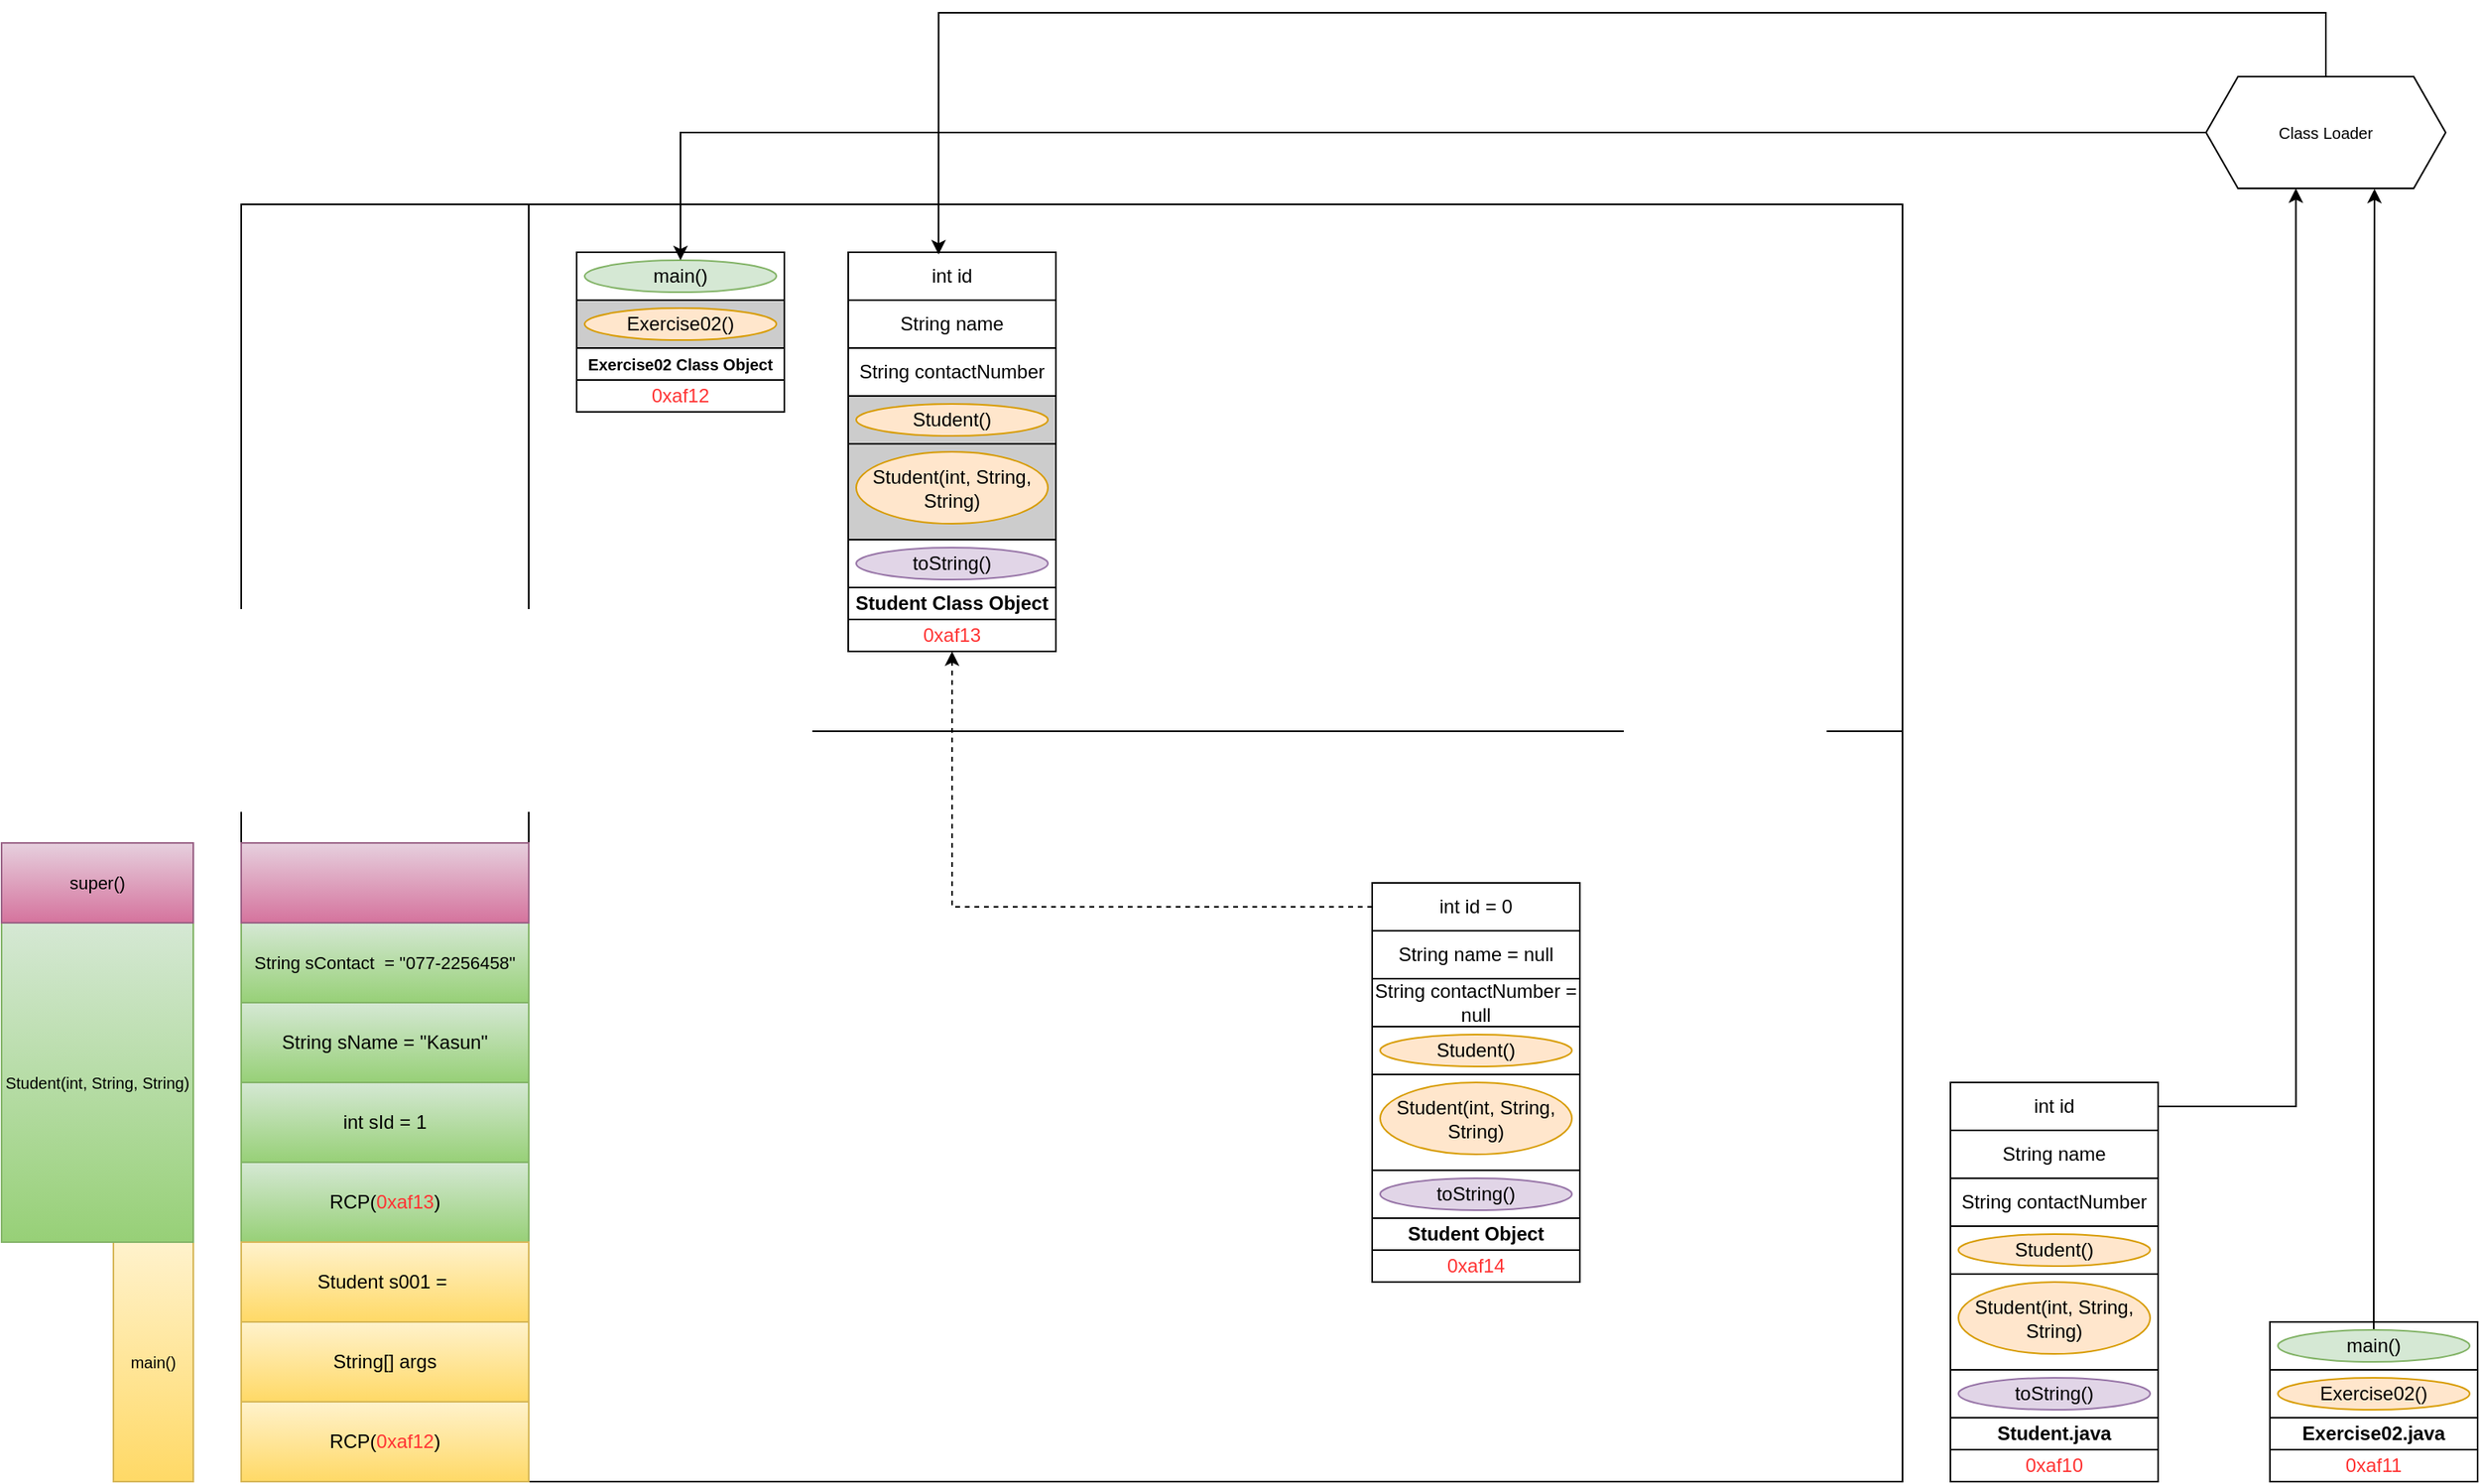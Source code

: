 <mxfile version="20.8.16" type="device" pages="6"><diagram name="Phase-01" id="qLEsZoNK1WwLZ8oxWOK3"><mxGraphModel dx="2261" dy="1876" grid="1" gridSize="10" guides="1" tooltips="1" connect="1" arrows="1" fold="1" page="1" pageScale="1" pageWidth="827" pageHeight="1169" math="0" shadow="0"><root><mxCell id="0"/><mxCell id="1" parent="0"/><mxCell id="dlG8JYkQXnA42kRrQigE-57" style="edgeStyle=orthogonalEdgeStyle;rounded=0;orthogonalLoop=1;jettySize=auto;html=1;entryX=0.375;entryY=1;entryDx=0;entryDy=0;fontSize=10;fontColor=#000000;" edge="1" parent="1" source="dlG8JYkQXnA42kRrQigE-1" target="dlG8JYkQXnA42kRrQigE-56"><mxGeometry relative="1" as="geometry"/></mxCell><mxCell id="dlG8JYkQXnA42kRrQigE-1" value="int id" style="rounded=0;whiteSpace=wrap;html=1;" vertex="1" parent="1"><mxGeometry x="710" y="360" width="130" height="30" as="geometry"/></mxCell><mxCell id="dlG8JYkQXnA42kRrQigE-2" value="String name" style="rounded=0;whiteSpace=wrap;html=1;" vertex="1" parent="1"><mxGeometry x="710" y="390" width="130" height="30" as="geometry"/></mxCell><mxCell id="dlG8JYkQXnA42kRrQigE-3" value="String contactNumber" style="rounded=0;whiteSpace=wrap;html=1;" vertex="1" parent="1"><mxGeometry x="710" y="420" width="130" height="30" as="geometry"/></mxCell><mxCell id="dlG8JYkQXnA42kRrQigE-4" value="" style="rounded=0;whiteSpace=wrap;html=1;" vertex="1" parent="1"><mxGeometry x="710" y="450" width="130" height="30" as="geometry"/></mxCell><mxCell id="dlG8JYkQXnA42kRrQigE-5" value="Student()" style="ellipse;whiteSpace=wrap;html=1;fillColor=#ffe6cc;strokeColor=#d79b00;" vertex="1" parent="1"><mxGeometry x="715" y="455" width="120" height="20" as="geometry"/></mxCell><mxCell id="dlG8JYkQXnA42kRrQigE-6" value="" style="rounded=0;whiteSpace=wrap;html=1;" vertex="1" parent="1"><mxGeometry x="710" y="480" width="130" height="60" as="geometry"/></mxCell><mxCell id="dlG8JYkQXnA42kRrQigE-7" value="Student(int, String, String)" style="ellipse;whiteSpace=wrap;html=1;fillColor=#ffe6cc;strokeColor=#d79b00;" vertex="1" parent="1"><mxGeometry x="715" y="485" width="120" height="45" as="geometry"/></mxCell><mxCell id="dlG8JYkQXnA42kRrQigE-8" value="" style="rounded=0;whiteSpace=wrap;html=1;" vertex="1" parent="1"><mxGeometry x="710" y="540" width="130" height="30" as="geometry"/></mxCell><mxCell id="dlG8JYkQXnA42kRrQigE-9" value="toString()" style="ellipse;whiteSpace=wrap;html=1;fillColor=#e1d5e7;strokeColor=#9673a6;" vertex="1" parent="1"><mxGeometry x="715" y="545" width="120" height="20" as="geometry"/></mxCell><mxCell id="dlG8JYkQXnA42kRrQigE-10" value="&lt;b&gt;Student.java&lt;/b&gt;" style="rounded=0;whiteSpace=wrap;html=1;" vertex="1" parent="1"><mxGeometry x="710" y="570" width="130" height="20" as="geometry"/></mxCell><mxCell id="dlG8JYkQXnA42kRrQigE-11" value="&lt;font color=&quot;#ff3333&quot;&gt;0xaf10&lt;/font&gt;" style="rounded=0;whiteSpace=wrap;html=1;" vertex="1" parent="1"><mxGeometry x="710" y="590" width="130" height="20" as="geometry"/></mxCell><mxCell id="dlG8JYkQXnA42kRrQigE-13" value="" style="rounded=0;whiteSpace=wrap;html=1;" vertex="1" parent="1"><mxGeometry x="910" y="510" width="130" height="30" as="geometry"/></mxCell><mxCell id="dlG8JYkQXnA42kRrQigE-59" style="edgeStyle=orthogonalEdgeStyle;rounded=0;orthogonalLoop=1;jettySize=auto;html=1;entryX=0.703;entryY=1.003;entryDx=0;entryDy=0;entryPerimeter=0;fontSize=10;fontColor=#000000;" edge="1" parent="1" source="dlG8JYkQXnA42kRrQigE-14" target="dlG8JYkQXnA42kRrQigE-56"><mxGeometry relative="1" as="geometry"/></mxCell><mxCell id="dlG8JYkQXnA42kRrQigE-14" value="main()" style="ellipse;whiteSpace=wrap;html=1;fillColor=#d5e8d4;strokeColor=#82b366;" vertex="1" parent="1"><mxGeometry x="915" y="515" width="120" height="20" as="geometry"/></mxCell><mxCell id="dlG8JYkQXnA42kRrQigE-15" value="" style="rounded=0;whiteSpace=wrap;html=1;" vertex="1" parent="1"><mxGeometry x="910" y="540" width="130" height="30" as="geometry"/></mxCell><mxCell id="dlG8JYkQXnA42kRrQigE-16" value="Exercise02()" style="ellipse;whiteSpace=wrap;html=1;fillColor=#ffe6cc;strokeColor=#d79b00;" vertex="1" parent="1"><mxGeometry x="915" y="545" width="120" height="20" as="geometry"/></mxCell><mxCell id="dlG8JYkQXnA42kRrQigE-17" value="&lt;b&gt;Exercise02.java&lt;/b&gt;" style="rounded=0;whiteSpace=wrap;html=1;" vertex="1" parent="1"><mxGeometry x="910" y="570" width="130" height="20" as="geometry"/></mxCell><mxCell id="dlG8JYkQXnA42kRrQigE-18" value="&lt;font color=&quot;#ff3333&quot;&gt;0xaf11&lt;/font&gt;" style="rounded=0;whiteSpace=wrap;html=1;" vertex="1" parent="1"><mxGeometry x="910" y="590" width="130" height="20" as="geometry"/></mxCell><mxCell id="dlG8JYkQXnA42kRrQigE-19" value="" style="rounded=0;whiteSpace=wrap;html=1;fontColor=#FF3333;" vertex="1" parent="1"><mxGeometry x="-360" y="-190" width="1040" height="800" as="geometry"/></mxCell><mxCell id="dlG8JYkQXnA42kRrQigE-20" value="" style="rounded=0;whiteSpace=wrap;html=1;fontColor=#FF3333;" vertex="1" parent="1"><mxGeometry x="-360" y="-190" width="180" height="800" as="geometry"/></mxCell><mxCell id="dlG8JYkQXnA42kRrQigE-21" value="" style="rounded=0;whiteSpace=wrap;html=1;fontColor=#FF3333;" vertex="1" parent="1"><mxGeometry x="-180" y="-190" width="860" height="330" as="geometry"/></mxCell><mxCell id="dlG8JYkQXnA42kRrQigE-24" value="&lt;font color=&quot;#000000&quot;&gt;RCP(&lt;/font&gt;&lt;font color=&quot;#ff3333&quot;&gt;0xaf12&lt;/font&gt;&lt;font color=&quot;#000000&quot;&gt;)&lt;/font&gt;" style="rounded=0;whiteSpace=wrap;html=1;fillColor=#fff2cc;strokeColor=#d6b656;gradientColor=#ffd966;" vertex="1" parent="1"><mxGeometry x="-360" y="560" width="180" height="50" as="geometry"/></mxCell><mxCell id="dlG8JYkQXnA42kRrQigE-25" value="" style="rounded=0;whiteSpace=wrap;html=1;" vertex="1" parent="1"><mxGeometry x="-150" y="-160" width="130" height="30" as="geometry"/></mxCell><mxCell id="dlG8JYkQXnA42kRrQigE-26" value="main()" style="ellipse;whiteSpace=wrap;html=1;fillColor=#d5e8d4;strokeColor=#82b366;" vertex="1" parent="1"><mxGeometry x="-145" y="-155" width="120" height="20" as="geometry"/></mxCell><mxCell id="dlG8JYkQXnA42kRrQigE-27" value="" style="rounded=0;whiteSpace=wrap;html=1;fillColor=#CCCCCC;" vertex="1" parent="1"><mxGeometry x="-150" y="-130" width="130" height="30" as="geometry"/></mxCell><mxCell id="dlG8JYkQXnA42kRrQigE-28" value="Exercise02()" style="ellipse;whiteSpace=wrap;html=1;fillColor=#ffe6cc;strokeColor=#d79b00;" vertex="1" parent="1"><mxGeometry x="-145" y="-125" width="120" height="20" as="geometry"/></mxCell><mxCell id="dlG8JYkQXnA42kRrQigE-29" value="&lt;b&gt;&lt;font style=&quot;font-size: 10px;&quot;&gt;Exercise02 Class Object&lt;/font&gt;&lt;/b&gt;" style="rounded=0;whiteSpace=wrap;html=1;" vertex="1" parent="1"><mxGeometry x="-150" y="-100" width="130" height="20" as="geometry"/></mxCell><mxCell id="dlG8JYkQXnA42kRrQigE-30" value="&lt;font color=&quot;#ff3333&quot;&gt;0xaf12&lt;/font&gt;" style="rounded=0;whiteSpace=wrap;html=1;" vertex="1" parent="1"><mxGeometry x="-150" y="-80" width="130" height="20" as="geometry"/></mxCell><mxCell id="dlG8JYkQXnA42kRrQigE-31" value="&lt;font color=&quot;#000000&quot;&gt;String[] args&lt;/font&gt;" style="rounded=0;whiteSpace=wrap;html=1;fillColor=#fff2cc;strokeColor=#d6b656;gradientColor=#ffd966;" vertex="1" parent="1"><mxGeometry x="-360" y="510" width="180" height="50" as="geometry"/></mxCell><mxCell id="dlG8JYkQXnA42kRrQigE-32" value="main()" style="rounded=0;whiteSpace=wrap;html=1;fontSize=10;fillColor=#fff2cc;strokeColor=#d6b656;gradientColor=#ffd966;" vertex="1" parent="1"><mxGeometry x="-440" y="460" width="50" height="150" as="geometry"/></mxCell><mxCell id="dlG8JYkQXnA42kRrQigE-33" value="&lt;font color=&quot;#000000&quot;&gt;RCP(&lt;/font&gt;&lt;font color=&quot;#ff3333&quot;&gt;0xaf13&lt;/font&gt;&lt;font color=&quot;#000000&quot;&gt;)&lt;/font&gt;" style="rounded=0;whiteSpace=wrap;html=1;fillColor=#d5e8d4;strokeColor=#82b366;gradientColor=#97d077;" vertex="1" parent="1"><mxGeometry x="-360" y="410" width="180" height="50" as="geometry"/></mxCell><mxCell id="dlG8JYkQXnA42kRrQigE-34" value="int id" style="rounded=0;whiteSpace=wrap;html=1;" vertex="1" parent="1"><mxGeometry x="20" y="-160" width="130" height="30" as="geometry"/></mxCell><mxCell id="dlG8JYkQXnA42kRrQigE-35" value="String name" style="rounded=0;whiteSpace=wrap;html=1;" vertex="1" parent="1"><mxGeometry x="20" y="-130" width="130" height="30" as="geometry"/></mxCell><mxCell id="dlG8JYkQXnA42kRrQigE-36" value="String contactNumber" style="rounded=0;whiteSpace=wrap;html=1;" vertex="1" parent="1"><mxGeometry x="20" y="-100" width="130" height="30" as="geometry"/></mxCell><mxCell id="dlG8JYkQXnA42kRrQigE-37" value="" style="rounded=0;whiteSpace=wrap;html=1;fillColor=#CCCCCC;" vertex="1" parent="1"><mxGeometry x="20" y="-70" width="130" height="30" as="geometry"/></mxCell><mxCell id="dlG8JYkQXnA42kRrQigE-38" value="Student()" style="ellipse;whiteSpace=wrap;html=1;fillColor=#ffe6cc;strokeColor=#d79b00;" vertex="1" parent="1"><mxGeometry x="25" y="-65" width="120" height="20" as="geometry"/></mxCell><mxCell id="dlG8JYkQXnA42kRrQigE-39" value="" style="rounded=0;whiteSpace=wrap;html=1;fillColor=#CCCCCC;" vertex="1" parent="1"><mxGeometry x="20" y="-40" width="130" height="60" as="geometry"/></mxCell><mxCell id="dlG8JYkQXnA42kRrQigE-40" value="Student(int, String, String)" style="ellipse;whiteSpace=wrap;html=1;fillColor=#ffe6cc;strokeColor=#d79b00;" vertex="1" parent="1"><mxGeometry x="25" y="-35" width="120" height="45" as="geometry"/></mxCell><mxCell id="dlG8JYkQXnA42kRrQigE-41" value="" style="rounded=0;whiteSpace=wrap;html=1;" vertex="1" parent="1"><mxGeometry x="20" y="20" width="130" height="30" as="geometry"/></mxCell><mxCell id="dlG8JYkQXnA42kRrQigE-42" value="toString()" style="ellipse;whiteSpace=wrap;html=1;fillColor=#e1d5e7;strokeColor=#9673a6;" vertex="1" parent="1"><mxGeometry x="25" y="25" width="120" height="20" as="geometry"/></mxCell><mxCell id="dlG8JYkQXnA42kRrQigE-43" value="&lt;b&gt;Student Class Object&lt;/b&gt;" style="rounded=0;whiteSpace=wrap;html=1;" vertex="1" parent="1"><mxGeometry x="20" y="50" width="130" height="20" as="geometry"/></mxCell><mxCell id="dlG8JYkQXnA42kRrQigE-44" value="&lt;font color=&quot;#ff3333&quot;&gt;0xaf13&lt;/font&gt;" style="rounded=0;whiteSpace=wrap;html=1;" vertex="1" parent="1"><mxGeometry x="20" y="70" width="130" height="20" as="geometry"/></mxCell><mxCell id="M6lq2yGM_AesJ_ATfLCi-1" style="edgeStyle=orthogonalEdgeStyle;rounded=0;orthogonalLoop=1;jettySize=auto;html=1;fontSize=11;fontColor=#000000;entryX=0.5;entryY=1;entryDx=0;entryDy=0;dashed=1;" edge="1" parent="1" source="dlG8JYkQXnA42kRrQigE-45" target="dlG8JYkQXnA42kRrQigE-44"><mxGeometry relative="1" as="geometry"/></mxCell><mxCell id="dlG8JYkQXnA42kRrQigE-45" value="int id = 0" style="rounded=0;whiteSpace=wrap;html=1;" vertex="1" parent="1"><mxGeometry x="348" y="235" width="130" height="30" as="geometry"/></mxCell><mxCell id="dlG8JYkQXnA42kRrQigE-46" value="String name = null" style="rounded=0;whiteSpace=wrap;html=1;" vertex="1" parent="1"><mxGeometry x="348" y="265" width="130" height="30" as="geometry"/></mxCell><mxCell id="dlG8JYkQXnA42kRrQigE-47" value="String contactNumber = null" style="rounded=0;whiteSpace=wrap;html=1;" vertex="1" parent="1"><mxGeometry x="348" y="295" width="130" height="30" as="geometry"/></mxCell><mxCell id="dlG8JYkQXnA42kRrQigE-48" value="" style="rounded=0;whiteSpace=wrap;html=1;" vertex="1" parent="1"><mxGeometry x="348" y="325" width="130" height="30" as="geometry"/></mxCell><mxCell id="dlG8JYkQXnA42kRrQigE-49" value="Student()" style="ellipse;whiteSpace=wrap;html=1;fillColor=#ffe6cc;strokeColor=#d79b00;" vertex="1" parent="1"><mxGeometry x="353" y="330" width="120" height="20" as="geometry"/></mxCell><mxCell id="dlG8JYkQXnA42kRrQigE-50" value="" style="rounded=0;whiteSpace=wrap;html=1;" vertex="1" parent="1"><mxGeometry x="348" y="355" width="130" height="60" as="geometry"/></mxCell><mxCell id="dlG8JYkQXnA42kRrQigE-51" value="Student(int, String, String)" style="ellipse;whiteSpace=wrap;html=1;fillColor=#ffe6cc;strokeColor=#d79b00;" vertex="1" parent="1"><mxGeometry x="353" y="360" width="120" height="45" as="geometry"/></mxCell><mxCell id="dlG8JYkQXnA42kRrQigE-52" value="" style="rounded=0;whiteSpace=wrap;html=1;" vertex="1" parent="1"><mxGeometry x="348" y="415" width="130" height="30" as="geometry"/></mxCell><mxCell id="dlG8JYkQXnA42kRrQigE-53" value="toString()" style="ellipse;whiteSpace=wrap;html=1;fillColor=#e1d5e7;strokeColor=#9673a6;" vertex="1" parent="1"><mxGeometry x="353" y="420" width="120" height="20" as="geometry"/></mxCell><mxCell id="dlG8JYkQXnA42kRrQigE-54" value="&lt;b&gt;Student Object&lt;/b&gt;" style="rounded=0;whiteSpace=wrap;html=1;" vertex="1" parent="1"><mxGeometry x="348" y="445" width="130" height="20" as="geometry"/></mxCell><mxCell id="dlG8JYkQXnA42kRrQigE-55" value="&lt;font color=&quot;#ff3333&quot;&gt;0xaf14&lt;/font&gt;" style="rounded=0;whiteSpace=wrap;html=1;" vertex="1" parent="1"><mxGeometry x="348" y="465" width="130" height="20" as="geometry"/></mxCell><mxCell id="dlG8JYkQXnA42kRrQigE-60" style="edgeStyle=orthogonalEdgeStyle;rounded=0;orthogonalLoop=1;jettySize=auto;html=1;entryX=0.5;entryY=0;entryDx=0;entryDy=0;fontSize=10;fontColor=#000000;" edge="1" parent="1" source="dlG8JYkQXnA42kRrQigE-56" target="dlG8JYkQXnA42kRrQigE-26"><mxGeometry relative="1" as="geometry"/></mxCell><mxCell id="dlG8JYkQXnA42kRrQigE-61" style="edgeStyle=orthogonalEdgeStyle;rounded=0;orthogonalLoop=1;jettySize=auto;html=1;entryX=0.435;entryY=0.045;entryDx=0;entryDy=0;entryPerimeter=0;fontSize=10;fontColor=#000000;" edge="1" parent="1" source="dlG8JYkQXnA42kRrQigE-56" target="dlG8JYkQXnA42kRrQigE-34"><mxGeometry relative="1" as="geometry"><Array as="points"><mxPoint x="945" y="-310"/><mxPoint x="77" y="-310"/></Array></mxGeometry></mxCell><mxCell id="dlG8JYkQXnA42kRrQigE-56" value="Class Loader" style="shape=hexagon;perimeter=hexagonPerimeter2;whiteSpace=wrap;html=1;fixedSize=1;fontSize=10;fontColor=#000000;fillColor=#FFFFFF;" vertex="1" parent="1"><mxGeometry x="870" y="-270" width="150" height="70" as="geometry"/></mxCell><mxCell id="dlG8JYkQXnA42kRrQigE-62" value="&lt;font color=&quot;#000000&quot;&gt;int sId = 1&lt;/font&gt;" style="rounded=0;whiteSpace=wrap;html=1;fillColor=#d5e8d4;strokeColor=#82b366;gradientColor=#97d077;" vertex="1" parent="1"><mxGeometry x="-360" y="360" width="180" height="50" as="geometry"/></mxCell><mxCell id="dlG8JYkQXnA42kRrQigE-63" value="&lt;font color=&quot;#000000&quot;&gt;String sName = &quot;Kasun&quot;&lt;/font&gt;" style="rounded=0;whiteSpace=wrap;html=1;fillColor=#d5e8d4;strokeColor=#82b366;gradientColor=#97d077;" vertex="1" parent="1"><mxGeometry x="-360" y="310" width="180" height="50" as="geometry"/></mxCell><mxCell id="dlG8JYkQXnA42kRrQigE-64" value="&lt;font style=&quot;font-size: 11px;&quot; color=&quot;#000000&quot;&gt;String sContact&amp;nbsp; = &quot;077-2256458&quot;&lt;/font&gt;" style="rounded=0;whiteSpace=wrap;html=1;fillColor=#d5e8d4;strokeColor=#82b366;gradientColor=#97d077;" vertex="1" parent="1"><mxGeometry x="-360" y="260" width="180" height="50" as="geometry"/></mxCell><mxCell id="dlG8JYkQXnA42kRrQigE-65" value="Student(int, String, String)" style="rounded=0;whiteSpace=wrap;html=1;fontSize=10;fillColor=#d5e8d4;gradientColor=#97d077;strokeColor=#82b366;" vertex="1" parent="1"><mxGeometry x="-510" y="260" width="120" height="200" as="geometry"/></mxCell><mxCell id="dlG8JYkQXnA42kRrQigE-66" value="" style="rounded=0;whiteSpace=wrap;html=1;fontSize=11;fillColor=#e6d0de;gradientColor=#d5739d;strokeColor=#996185;" vertex="1" parent="1"><mxGeometry x="-360" y="210" width="180" height="50" as="geometry"/></mxCell><mxCell id="dlG8JYkQXnA42kRrQigE-67" value="&lt;font color=&quot;#000000&quot;&gt;super()&lt;/font&gt;" style="rounded=0;whiteSpace=wrap;html=1;fontSize=11;fillColor=#e6d0de;gradientColor=#d5739d;strokeColor=#996185;" vertex="1" parent="1"><mxGeometry x="-510" y="210" width="120" height="50" as="geometry"/></mxCell><mxCell id="2NrB7Zstu3RqEXDKCz91-1" value="&lt;font color=&quot;#000000&quot;&gt;Student s001 =&amp;nbsp;&lt;/font&gt;" style="rounded=0;whiteSpace=wrap;html=1;fillColor=#fff2cc;strokeColor=#d6b656;gradientColor=#ffd966;" vertex="1" parent="1"><mxGeometry x="-360" y="460" width="180" height="50" as="geometry"/></mxCell></root></mxGraphModel></diagram><diagram name="Phase-02" id="gP5BUEFuyGJ4jZBvwSQN"><mxGraphModel dx="3434" dy="2454" grid="1" gridSize="10" guides="1" tooltips="1" connect="1" arrows="1" fold="1" page="1" pageScale="1" pageWidth="827" pageHeight="1169" math="0" shadow="0"><root><mxCell id="2ktUtux_V4zWCbRqmgUA-0"/><mxCell id="2ktUtux_V4zWCbRqmgUA-1" parent="2ktUtux_V4zWCbRqmgUA-0"/><mxCell id="2ktUtux_V4zWCbRqmgUA-2" style="edgeStyle=orthogonalEdgeStyle;rounded=0;orthogonalLoop=1;jettySize=auto;html=1;entryX=0.375;entryY=1;entryDx=0;entryDy=0;fontSize=10;fontColor=#000000;" edge="1" parent="2ktUtux_V4zWCbRqmgUA-1" source="2ktUtux_V4zWCbRqmgUA-3" target="2ktUtux_V4zWCbRqmgUA-58"><mxGeometry relative="1" as="geometry"/></mxCell><mxCell id="2ktUtux_V4zWCbRqmgUA-3" value="int id" style="rounded=0;whiteSpace=wrap;html=1;" vertex="1" parent="2ktUtux_V4zWCbRqmgUA-1"><mxGeometry x="710" y="360" width="130" height="30" as="geometry"/></mxCell><mxCell id="2ktUtux_V4zWCbRqmgUA-4" value="String name" style="rounded=0;whiteSpace=wrap;html=1;" vertex="1" parent="2ktUtux_V4zWCbRqmgUA-1"><mxGeometry x="710" y="390" width="130" height="30" as="geometry"/></mxCell><mxCell id="2ktUtux_V4zWCbRqmgUA-5" value="String contactNumber" style="rounded=0;whiteSpace=wrap;html=1;" vertex="1" parent="2ktUtux_V4zWCbRqmgUA-1"><mxGeometry x="710" y="420" width="130" height="30" as="geometry"/></mxCell><mxCell id="2ktUtux_V4zWCbRqmgUA-6" value="" style="rounded=0;whiteSpace=wrap;html=1;" vertex="1" parent="2ktUtux_V4zWCbRqmgUA-1"><mxGeometry x="710" y="450" width="130" height="30" as="geometry"/></mxCell><mxCell id="2ktUtux_V4zWCbRqmgUA-7" value="Student()" style="ellipse;whiteSpace=wrap;html=1;fillColor=#ffe6cc;strokeColor=#d79b00;" vertex="1" parent="2ktUtux_V4zWCbRqmgUA-1"><mxGeometry x="715" y="455" width="120" height="20" as="geometry"/></mxCell><mxCell id="2ktUtux_V4zWCbRqmgUA-8" value="" style="rounded=0;whiteSpace=wrap;html=1;" vertex="1" parent="2ktUtux_V4zWCbRqmgUA-1"><mxGeometry x="710" y="480" width="130" height="60" as="geometry"/></mxCell><mxCell id="2ktUtux_V4zWCbRqmgUA-9" value="Student(int, String, String)" style="ellipse;whiteSpace=wrap;html=1;fillColor=#ffe6cc;strokeColor=#d79b00;" vertex="1" parent="2ktUtux_V4zWCbRqmgUA-1"><mxGeometry x="715" y="485" width="120" height="45" as="geometry"/></mxCell><mxCell id="2ktUtux_V4zWCbRqmgUA-10" value="" style="rounded=0;whiteSpace=wrap;html=1;" vertex="1" parent="2ktUtux_V4zWCbRqmgUA-1"><mxGeometry x="710" y="540" width="130" height="30" as="geometry"/></mxCell><mxCell id="2ktUtux_V4zWCbRqmgUA-11" value="toString()" style="ellipse;whiteSpace=wrap;html=1;fillColor=#e1d5e7;strokeColor=#9673a6;" vertex="1" parent="2ktUtux_V4zWCbRqmgUA-1"><mxGeometry x="715" y="545" width="120" height="20" as="geometry"/></mxCell><mxCell id="2ktUtux_V4zWCbRqmgUA-12" value="&lt;b&gt;Student.java&lt;/b&gt;" style="rounded=0;whiteSpace=wrap;html=1;" vertex="1" parent="2ktUtux_V4zWCbRqmgUA-1"><mxGeometry x="710" y="570" width="130" height="20" as="geometry"/></mxCell><mxCell id="2ktUtux_V4zWCbRqmgUA-13" value="&lt;font color=&quot;#ff3333&quot;&gt;0xaf10&lt;/font&gt;" style="rounded=0;whiteSpace=wrap;html=1;" vertex="1" parent="2ktUtux_V4zWCbRqmgUA-1"><mxGeometry x="710" y="590" width="130" height="20" as="geometry"/></mxCell><mxCell id="2ktUtux_V4zWCbRqmgUA-14" value="" style="rounded=0;whiteSpace=wrap;html=1;" vertex="1" parent="2ktUtux_V4zWCbRqmgUA-1"><mxGeometry x="910" y="510" width="130" height="30" as="geometry"/></mxCell><mxCell id="2ktUtux_V4zWCbRqmgUA-15" style="edgeStyle=orthogonalEdgeStyle;rounded=0;orthogonalLoop=1;jettySize=auto;html=1;entryX=0.703;entryY=1.003;entryDx=0;entryDy=0;entryPerimeter=0;fontSize=10;fontColor=#000000;" edge="1" parent="2ktUtux_V4zWCbRqmgUA-1" source="2ktUtux_V4zWCbRqmgUA-16" target="2ktUtux_V4zWCbRqmgUA-58"><mxGeometry relative="1" as="geometry"/></mxCell><mxCell id="2ktUtux_V4zWCbRqmgUA-16" value="main()" style="ellipse;whiteSpace=wrap;html=1;fillColor=#d5e8d4;strokeColor=#82b366;" vertex="1" parent="2ktUtux_V4zWCbRqmgUA-1"><mxGeometry x="915" y="515" width="120" height="20" as="geometry"/></mxCell><mxCell id="2ktUtux_V4zWCbRqmgUA-17" value="" style="rounded=0;whiteSpace=wrap;html=1;" vertex="1" parent="2ktUtux_V4zWCbRqmgUA-1"><mxGeometry x="910" y="540" width="130" height="30" as="geometry"/></mxCell><mxCell id="2ktUtux_V4zWCbRqmgUA-18" value="Exercise02()" style="ellipse;whiteSpace=wrap;html=1;fillColor=#ffe6cc;strokeColor=#d79b00;" vertex="1" parent="2ktUtux_V4zWCbRqmgUA-1"><mxGeometry x="915" y="545" width="120" height="20" as="geometry"/></mxCell><mxCell id="2ktUtux_V4zWCbRqmgUA-19" value="&lt;b&gt;Exercise02.java&lt;/b&gt;" style="rounded=0;whiteSpace=wrap;html=1;" vertex="1" parent="2ktUtux_V4zWCbRqmgUA-1"><mxGeometry x="910" y="570" width="130" height="20" as="geometry"/></mxCell><mxCell id="2ktUtux_V4zWCbRqmgUA-20" value="&lt;font color=&quot;#ff3333&quot;&gt;0xaf11&lt;/font&gt;" style="rounded=0;whiteSpace=wrap;html=1;" vertex="1" parent="2ktUtux_V4zWCbRqmgUA-1"><mxGeometry x="910" y="590" width="130" height="20" as="geometry"/></mxCell><mxCell id="2ktUtux_V4zWCbRqmgUA-21" value="" style="rounded=0;whiteSpace=wrap;html=1;fontColor=#FF3333;" vertex="1" parent="2ktUtux_V4zWCbRqmgUA-1"><mxGeometry x="-360" y="-190" width="1040" height="800" as="geometry"/></mxCell><mxCell id="2ktUtux_V4zWCbRqmgUA-22" value="" style="rounded=0;whiteSpace=wrap;html=1;fontColor=#FF3333;" vertex="1" parent="2ktUtux_V4zWCbRqmgUA-1"><mxGeometry x="-360" y="-190" width="180" height="800" as="geometry"/></mxCell><mxCell id="2ktUtux_V4zWCbRqmgUA-23" value="" style="rounded=0;whiteSpace=wrap;html=1;fontColor=#FF3333;" vertex="1" parent="2ktUtux_V4zWCbRqmgUA-1"><mxGeometry x="-180" y="-190" width="860" height="330" as="geometry"/></mxCell><mxCell id="2ktUtux_V4zWCbRqmgUA-24" value="&lt;font color=&quot;#000000&quot;&gt;RCP(&lt;/font&gt;&lt;font color=&quot;#ff3333&quot;&gt;0xaf12&lt;/font&gt;&lt;font color=&quot;#000000&quot;&gt;)&lt;/font&gt;" style="rounded=0;whiteSpace=wrap;html=1;fillColor=#fff2cc;strokeColor=#d6b656;gradientColor=#ffd966;" vertex="1" parent="2ktUtux_V4zWCbRqmgUA-1"><mxGeometry x="-360" y="560" width="180" height="50" as="geometry"/></mxCell><mxCell id="2ktUtux_V4zWCbRqmgUA-25" value="" style="rounded=0;whiteSpace=wrap;html=1;" vertex="1" parent="2ktUtux_V4zWCbRqmgUA-1"><mxGeometry x="-150" y="-160" width="130" height="30" as="geometry"/></mxCell><mxCell id="2ktUtux_V4zWCbRqmgUA-26" value="main()" style="ellipse;whiteSpace=wrap;html=1;fillColor=#d5e8d4;strokeColor=#82b366;" vertex="1" parent="2ktUtux_V4zWCbRqmgUA-1"><mxGeometry x="-145" y="-155" width="120" height="20" as="geometry"/></mxCell><mxCell id="2ktUtux_V4zWCbRqmgUA-27" value="" style="rounded=0;whiteSpace=wrap;html=1;fillColor=#CCCCCC;" vertex="1" parent="2ktUtux_V4zWCbRqmgUA-1"><mxGeometry x="-150" y="-130" width="130" height="30" as="geometry"/></mxCell><mxCell id="2ktUtux_V4zWCbRqmgUA-28" value="Exercise02()" style="ellipse;whiteSpace=wrap;html=1;fillColor=#ffe6cc;strokeColor=#d79b00;" vertex="1" parent="2ktUtux_V4zWCbRqmgUA-1"><mxGeometry x="-145" y="-125" width="120" height="20" as="geometry"/></mxCell><mxCell id="2ktUtux_V4zWCbRqmgUA-29" value="&lt;b&gt;&lt;font style=&quot;font-size: 10px;&quot;&gt;Exercise02 Class Object&lt;/font&gt;&lt;/b&gt;" style="rounded=0;whiteSpace=wrap;html=1;" vertex="1" parent="2ktUtux_V4zWCbRqmgUA-1"><mxGeometry x="-150" y="-100" width="130" height="20" as="geometry"/></mxCell><mxCell id="2ktUtux_V4zWCbRqmgUA-30" value="&lt;font color=&quot;#ff3333&quot;&gt;0xaf12&lt;/font&gt;" style="rounded=0;whiteSpace=wrap;html=1;" vertex="1" parent="2ktUtux_V4zWCbRqmgUA-1"><mxGeometry x="-150" y="-80" width="130" height="20" as="geometry"/></mxCell><mxCell id="2ktUtux_V4zWCbRqmgUA-31" value="&lt;font color=&quot;#000000&quot;&gt;String[] args&lt;/font&gt;" style="rounded=0;whiteSpace=wrap;html=1;fillColor=#fff2cc;strokeColor=#d6b656;gradientColor=#ffd966;" vertex="1" parent="2ktUtux_V4zWCbRqmgUA-1"><mxGeometry x="-360" y="510" width="180" height="50" as="geometry"/></mxCell><mxCell id="2ktUtux_V4zWCbRqmgUA-32" value="main()" style="rounded=0;whiteSpace=wrap;html=1;fontSize=10;fillColor=#fff2cc;strokeColor=#d6b656;gradientColor=#ffd966;" vertex="1" parent="2ktUtux_V4zWCbRqmgUA-1"><mxGeometry x="-440" y="460" width="50" height="150" as="geometry"/></mxCell><mxCell id="2ktUtux_V4zWCbRqmgUA-33" value="&lt;font color=&quot;#000000&quot;&gt;RCP(&lt;/font&gt;&lt;font color=&quot;#ff3333&quot;&gt;0xaf13&lt;/font&gt;&lt;font color=&quot;#000000&quot;&gt;)&lt;/font&gt;" style="rounded=0;whiteSpace=wrap;html=1;fillColor=#d5e8d4;strokeColor=#82b366;gradientColor=#97d077;" vertex="1" parent="2ktUtux_V4zWCbRqmgUA-1"><mxGeometry x="-360" y="411" width="180" height="50" as="geometry"/></mxCell><mxCell id="2ktUtux_V4zWCbRqmgUA-34" value="int id" style="rounded=0;whiteSpace=wrap;html=1;" vertex="1" parent="2ktUtux_V4zWCbRqmgUA-1"><mxGeometry x="20" y="-160" width="130" height="30" as="geometry"/></mxCell><mxCell id="2ktUtux_V4zWCbRqmgUA-35" value="String name" style="rounded=0;whiteSpace=wrap;html=1;" vertex="1" parent="2ktUtux_V4zWCbRqmgUA-1"><mxGeometry x="20" y="-130" width="130" height="30" as="geometry"/></mxCell><mxCell id="2ktUtux_V4zWCbRqmgUA-36" value="String contactNumber" style="rounded=0;whiteSpace=wrap;html=1;" vertex="1" parent="2ktUtux_V4zWCbRqmgUA-1"><mxGeometry x="20" y="-100" width="130" height="30" as="geometry"/></mxCell><mxCell id="2ktUtux_V4zWCbRqmgUA-37" value="" style="rounded=0;whiteSpace=wrap;html=1;fillColor=#CCCCCC;" vertex="1" parent="2ktUtux_V4zWCbRqmgUA-1"><mxGeometry x="20" y="-70" width="130" height="30" as="geometry"/></mxCell><mxCell id="2ktUtux_V4zWCbRqmgUA-38" value="Student()" style="ellipse;whiteSpace=wrap;html=1;fillColor=#ffe6cc;strokeColor=#d79b00;" vertex="1" parent="2ktUtux_V4zWCbRqmgUA-1"><mxGeometry x="25" y="-65" width="120" height="20" as="geometry"/></mxCell><mxCell id="2ktUtux_V4zWCbRqmgUA-39" value="" style="rounded=0;whiteSpace=wrap;html=1;fillColor=#CCCCCC;" vertex="1" parent="2ktUtux_V4zWCbRqmgUA-1"><mxGeometry x="20" y="-40" width="130" height="60" as="geometry"/></mxCell><mxCell id="2ktUtux_V4zWCbRqmgUA-40" value="Student(int, String, String)" style="ellipse;whiteSpace=wrap;html=1;fillColor=#ffe6cc;strokeColor=#d79b00;" vertex="1" parent="2ktUtux_V4zWCbRqmgUA-1"><mxGeometry x="25" y="-35" width="120" height="45" as="geometry"/></mxCell><mxCell id="2ktUtux_V4zWCbRqmgUA-41" value="" style="rounded=0;whiteSpace=wrap;html=1;" vertex="1" parent="2ktUtux_V4zWCbRqmgUA-1"><mxGeometry x="20" y="20" width="130" height="30" as="geometry"/></mxCell><mxCell id="2ktUtux_V4zWCbRqmgUA-42" value="toString()" style="ellipse;whiteSpace=wrap;html=1;fillColor=#e1d5e7;strokeColor=#9673a6;" vertex="1" parent="2ktUtux_V4zWCbRqmgUA-1"><mxGeometry x="25" y="25" width="120" height="20" as="geometry"/></mxCell><mxCell id="2ktUtux_V4zWCbRqmgUA-43" value="&lt;b&gt;Student Class Object&lt;/b&gt;" style="rounded=0;whiteSpace=wrap;html=1;" vertex="1" parent="2ktUtux_V4zWCbRqmgUA-1"><mxGeometry x="20" y="50" width="130" height="20" as="geometry"/></mxCell><mxCell id="2ktUtux_V4zWCbRqmgUA-44" value="&lt;font color=&quot;#ff3333&quot;&gt;0xaf13&lt;/font&gt;" style="rounded=0;whiteSpace=wrap;html=1;" vertex="1" parent="2ktUtux_V4zWCbRqmgUA-1"><mxGeometry x="20" y="70" width="130" height="20" as="geometry"/></mxCell><mxCell id="el3s_9qX330hI9PBqjUe-0" style="edgeStyle=orthogonalEdgeStyle;rounded=0;orthogonalLoop=1;jettySize=auto;html=1;entryX=0.5;entryY=1;entryDx=0;entryDy=0;dashed=1;fontSize=11;fontColor=#000000;" edge="1" parent="2ktUtux_V4zWCbRqmgUA-1" source="2ktUtux_V4zWCbRqmgUA-45" target="2ktUtux_V4zWCbRqmgUA-44"><mxGeometry relative="1" as="geometry"><Array as="points"><mxPoint x="413" y="180"/><mxPoint x="85" y="180"/></Array></mxGeometry></mxCell><mxCell id="2ktUtux_V4zWCbRqmgUA-45" value="int id = 1" style="rounded=0;whiteSpace=wrap;html=1;" vertex="1" parent="2ktUtux_V4zWCbRqmgUA-1"><mxGeometry x="348" y="235" width="130" height="30" as="geometry"/></mxCell><mxCell id="2ktUtux_V4zWCbRqmgUA-46" value="String name = &quot;Kasun&quot;" style="rounded=0;whiteSpace=wrap;html=1;" vertex="1" parent="2ktUtux_V4zWCbRqmgUA-1"><mxGeometry x="348" y="265" width="130" height="30" as="geometry"/></mxCell><mxCell id="2ktUtux_V4zWCbRqmgUA-47" value="String contactNumber = &quot;077-2256458&quot;" style="rounded=0;whiteSpace=wrap;html=1;" vertex="1" parent="2ktUtux_V4zWCbRqmgUA-1"><mxGeometry x="348" y="295" width="130" height="30" as="geometry"/></mxCell><mxCell id="2ktUtux_V4zWCbRqmgUA-48" value="" style="rounded=0;whiteSpace=wrap;html=1;" vertex="1" parent="2ktUtux_V4zWCbRqmgUA-1"><mxGeometry x="348" y="325" width="130" height="30" as="geometry"/></mxCell><mxCell id="2ktUtux_V4zWCbRqmgUA-49" value="Student()" style="ellipse;whiteSpace=wrap;html=1;fillColor=#ffe6cc;strokeColor=#d79b00;" vertex="1" parent="2ktUtux_V4zWCbRqmgUA-1"><mxGeometry x="353" y="330" width="120" height="20" as="geometry"/></mxCell><mxCell id="2ktUtux_V4zWCbRqmgUA-50" value="" style="rounded=0;whiteSpace=wrap;html=1;" vertex="1" parent="2ktUtux_V4zWCbRqmgUA-1"><mxGeometry x="348" y="355" width="130" height="60" as="geometry"/></mxCell><mxCell id="2ktUtux_V4zWCbRqmgUA-51" value="Student(int, String, String)" style="ellipse;whiteSpace=wrap;html=1;fillColor=#ffe6cc;strokeColor=#d79b00;" vertex="1" parent="2ktUtux_V4zWCbRqmgUA-1"><mxGeometry x="353" y="360" width="120" height="45" as="geometry"/></mxCell><mxCell id="2ktUtux_V4zWCbRqmgUA-52" value="" style="rounded=0;whiteSpace=wrap;html=1;" vertex="1" parent="2ktUtux_V4zWCbRqmgUA-1"><mxGeometry x="348" y="415" width="130" height="30" as="geometry"/></mxCell><mxCell id="2ktUtux_V4zWCbRqmgUA-53" value="toString()" style="ellipse;whiteSpace=wrap;html=1;fillColor=#e1d5e7;strokeColor=#9673a6;" vertex="1" parent="2ktUtux_V4zWCbRqmgUA-1"><mxGeometry x="353" y="420" width="120" height="20" as="geometry"/></mxCell><mxCell id="2ktUtux_V4zWCbRqmgUA-54" value="&lt;b&gt;Student Object&lt;/b&gt;" style="rounded=0;whiteSpace=wrap;html=1;" vertex="1" parent="2ktUtux_V4zWCbRqmgUA-1"><mxGeometry x="348" y="445" width="130" height="20" as="geometry"/></mxCell><mxCell id="2ktUtux_V4zWCbRqmgUA-55" value="&lt;font color=&quot;#ff3333&quot;&gt;0xaf14&lt;/font&gt;" style="rounded=0;whiteSpace=wrap;html=1;" vertex="1" parent="2ktUtux_V4zWCbRqmgUA-1"><mxGeometry x="348" y="465" width="130" height="20" as="geometry"/></mxCell><mxCell id="2ktUtux_V4zWCbRqmgUA-56" style="edgeStyle=orthogonalEdgeStyle;rounded=0;orthogonalLoop=1;jettySize=auto;html=1;entryX=0.5;entryY=0;entryDx=0;entryDy=0;fontSize=10;fontColor=#000000;" edge="1" parent="2ktUtux_V4zWCbRqmgUA-1" source="2ktUtux_V4zWCbRqmgUA-58" target="2ktUtux_V4zWCbRqmgUA-26"><mxGeometry relative="1" as="geometry"/></mxCell><mxCell id="2ktUtux_V4zWCbRqmgUA-57" style="edgeStyle=orthogonalEdgeStyle;rounded=0;orthogonalLoop=1;jettySize=auto;html=1;entryX=0.435;entryY=0.045;entryDx=0;entryDy=0;entryPerimeter=0;fontSize=10;fontColor=#000000;" edge="1" parent="2ktUtux_V4zWCbRqmgUA-1" source="2ktUtux_V4zWCbRqmgUA-58" target="2ktUtux_V4zWCbRqmgUA-34"><mxGeometry relative="1" as="geometry"><Array as="points"><mxPoint x="945" y="-310"/><mxPoint x="77" y="-310"/></Array></mxGeometry></mxCell><mxCell id="2ktUtux_V4zWCbRqmgUA-58" value="Class Loader" style="shape=hexagon;perimeter=hexagonPerimeter2;whiteSpace=wrap;html=1;fixedSize=1;fontSize=10;fontColor=#000000;fillColor=#FFFFFF;" vertex="1" parent="2ktUtux_V4zWCbRqmgUA-1"><mxGeometry x="870" y="-270" width="150" height="70" as="geometry"/></mxCell><mxCell id="2ktUtux_V4zWCbRqmgUA-59" value="&lt;font color=&quot;#000000&quot;&gt;int sId = 1&lt;/font&gt;" style="rounded=0;whiteSpace=wrap;html=1;fillColor=#d5e8d4;strokeColor=#82b366;gradientColor=#97d077;" vertex="1" parent="2ktUtux_V4zWCbRqmgUA-1"><mxGeometry x="-360" y="361" width="180" height="50" as="geometry"/></mxCell><mxCell id="2ktUtux_V4zWCbRqmgUA-60" value="&lt;font color=&quot;#000000&quot;&gt;String sName = &quot;Kasun&quot;&lt;/font&gt;" style="rounded=0;whiteSpace=wrap;html=1;fillColor=#d5e8d4;strokeColor=#82b366;gradientColor=#97d077;" vertex="1" parent="2ktUtux_V4zWCbRqmgUA-1"><mxGeometry x="-360" y="310" width="180" height="50" as="geometry"/></mxCell><mxCell id="2ktUtux_V4zWCbRqmgUA-61" value="&lt;font style=&quot;font-size: 11px;&quot; color=&quot;#000000&quot;&gt;String sContact&amp;nbsp; = &quot;077-2256458&quot;&lt;/font&gt;" style="rounded=0;whiteSpace=wrap;html=1;fillColor=#d5e8d4;strokeColor=#82b366;gradientColor=#97d077;" vertex="1" parent="2ktUtux_V4zWCbRqmgUA-1"><mxGeometry x="-360" y="259" width="180" height="50" as="geometry"/></mxCell><mxCell id="2ktUtux_V4zWCbRqmgUA-62" value="Student(int, String, String)" style="rounded=0;whiteSpace=wrap;html=1;fontSize=10;fillColor=#d5e8d4;gradientColor=#97d077;strokeColor=#82b366;" vertex="1" parent="2ktUtux_V4zWCbRqmgUA-1"><mxGeometry x="-510" y="255" width="120" height="205" as="geometry"/></mxCell><mxCell id="wOIVBJUi4fFw3dTX7MXJ-0" value="&lt;font color=&quot;#000000&quot;&gt;Student s001 =&amp;nbsp;&lt;/font&gt;" style="rounded=0;whiteSpace=wrap;html=1;fillColor=#fff2cc;strokeColor=#d6b656;gradientColor=#ffd966;" vertex="1" parent="2ktUtux_V4zWCbRqmgUA-1"><mxGeometry x="-360" y="460" width="180" height="50" as="geometry"/></mxCell></root></mxGraphModel></diagram><diagram name="Phase-03" id="VJY6jZiPnWNL-qz8J_WO"><mxGraphModel dx="2514" dy="2001" grid="1" gridSize="10" guides="1" tooltips="1" connect="1" arrows="1" fold="1" page="1" pageScale="1" pageWidth="827" pageHeight="1169" math="0" shadow="0"><root><mxCell id="7AI8ghlmvL9sDej84PDX-0"/><mxCell id="7AI8ghlmvL9sDej84PDX-1" parent="7AI8ghlmvL9sDej84PDX-0"/><mxCell id="7AI8ghlmvL9sDej84PDX-2" style="edgeStyle=orthogonalEdgeStyle;rounded=0;orthogonalLoop=1;jettySize=auto;html=1;entryX=0.375;entryY=1;entryDx=0;entryDy=0;fontSize=10;fontColor=#000000;" edge="1" parent="7AI8ghlmvL9sDej84PDX-1" source="7AI8ghlmvL9sDej84PDX-3" target="7AI8ghlmvL9sDej84PDX-59"><mxGeometry relative="1" as="geometry"/></mxCell><mxCell id="7AI8ghlmvL9sDej84PDX-3" value="int id" style="rounded=0;whiteSpace=wrap;html=1;" vertex="1" parent="7AI8ghlmvL9sDej84PDX-1"><mxGeometry x="710" y="360" width="130" height="30" as="geometry"/></mxCell><mxCell id="7AI8ghlmvL9sDej84PDX-4" value="String name" style="rounded=0;whiteSpace=wrap;html=1;" vertex="1" parent="7AI8ghlmvL9sDej84PDX-1"><mxGeometry x="710" y="390" width="130" height="30" as="geometry"/></mxCell><mxCell id="7AI8ghlmvL9sDej84PDX-5" value="String contactNumber" style="rounded=0;whiteSpace=wrap;html=1;" vertex="1" parent="7AI8ghlmvL9sDej84PDX-1"><mxGeometry x="710" y="420" width="130" height="30" as="geometry"/></mxCell><mxCell id="7AI8ghlmvL9sDej84PDX-6" value="" style="rounded=0;whiteSpace=wrap;html=1;" vertex="1" parent="7AI8ghlmvL9sDej84PDX-1"><mxGeometry x="710" y="450" width="130" height="30" as="geometry"/></mxCell><mxCell id="7AI8ghlmvL9sDej84PDX-7" value="Student()" style="ellipse;whiteSpace=wrap;html=1;fillColor=#ffe6cc;strokeColor=#d79b00;" vertex="1" parent="7AI8ghlmvL9sDej84PDX-1"><mxGeometry x="715" y="455" width="120" height="20" as="geometry"/></mxCell><mxCell id="7AI8ghlmvL9sDej84PDX-8" value="" style="rounded=0;whiteSpace=wrap;html=1;" vertex="1" parent="7AI8ghlmvL9sDej84PDX-1"><mxGeometry x="710" y="480" width="130" height="60" as="geometry"/></mxCell><mxCell id="7AI8ghlmvL9sDej84PDX-9" value="Student(int, String, String)" style="ellipse;whiteSpace=wrap;html=1;fillColor=#ffe6cc;strokeColor=#d79b00;" vertex="1" parent="7AI8ghlmvL9sDej84PDX-1"><mxGeometry x="715" y="485" width="120" height="45" as="geometry"/></mxCell><mxCell id="7AI8ghlmvL9sDej84PDX-10" value="" style="rounded=0;whiteSpace=wrap;html=1;" vertex="1" parent="7AI8ghlmvL9sDej84PDX-1"><mxGeometry x="710" y="540" width="130" height="30" as="geometry"/></mxCell><mxCell id="7AI8ghlmvL9sDej84PDX-11" value="toString()" style="ellipse;whiteSpace=wrap;html=1;fillColor=#e1d5e7;strokeColor=#9673a6;" vertex="1" parent="7AI8ghlmvL9sDej84PDX-1"><mxGeometry x="715" y="545" width="120" height="20" as="geometry"/></mxCell><mxCell id="7AI8ghlmvL9sDej84PDX-12" value="&lt;b&gt;Student.java&lt;/b&gt;" style="rounded=0;whiteSpace=wrap;html=1;" vertex="1" parent="7AI8ghlmvL9sDej84PDX-1"><mxGeometry x="710" y="570" width="130" height="20" as="geometry"/></mxCell><mxCell id="7AI8ghlmvL9sDej84PDX-13" value="&lt;font color=&quot;#ff3333&quot;&gt;0xaf10&lt;/font&gt;" style="rounded=0;whiteSpace=wrap;html=1;" vertex="1" parent="7AI8ghlmvL9sDej84PDX-1"><mxGeometry x="710" y="590" width="130" height="20" as="geometry"/></mxCell><mxCell id="7AI8ghlmvL9sDej84PDX-14" value="" style="rounded=0;whiteSpace=wrap;html=1;" vertex="1" parent="7AI8ghlmvL9sDej84PDX-1"><mxGeometry x="910" y="510" width="130" height="30" as="geometry"/></mxCell><mxCell id="7AI8ghlmvL9sDej84PDX-15" style="edgeStyle=orthogonalEdgeStyle;rounded=0;orthogonalLoop=1;jettySize=auto;html=1;entryX=0.703;entryY=1.003;entryDx=0;entryDy=0;entryPerimeter=0;fontSize=10;fontColor=#000000;" edge="1" parent="7AI8ghlmvL9sDej84PDX-1" source="7AI8ghlmvL9sDej84PDX-16" target="7AI8ghlmvL9sDej84PDX-59"><mxGeometry relative="1" as="geometry"/></mxCell><mxCell id="7AI8ghlmvL9sDej84PDX-16" value="main()" style="ellipse;whiteSpace=wrap;html=1;fillColor=#d5e8d4;strokeColor=#82b366;" vertex="1" parent="7AI8ghlmvL9sDej84PDX-1"><mxGeometry x="915" y="515" width="120" height="20" as="geometry"/></mxCell><mxCell id="7AI8ghlmvL9sDej84PDX-17" value="" style="rounded=0;whiteSpace=wrap;html=1;" vertex="1" parent="7AI8ghlmvL9sDej84PDX-1"><mxGeometry x="910" y="540" width="130" height="30" as="geometry"/></mxCell><mxCell id="7AI8ghlmvL9sDej84PDX-18" value="Exercise02()" style="ellipse;whiteSpace=wrap;html=1;fillColor=#ffe6cc;strokeColor=#d79b00;" vertex="1" parent="7AI8ghlmvL9sDej84PDX-1"><mxGeometry x="915" y="545" width="120" height="20" as="geometry"/></mxCell><mxCell id="7AI8ghlmvL9sDej84PDX-19" value="&lt;b&gt;Exercise02.java&lt;/b&gt;" style="rounded=0;whiteSpace=wrap;html=1;" vertex="1" parent="7AI8ghlmvL9sDej84PDX-1"><mxGeometry x="910" y="570" width="130" height="20" as="geometry"/></mxCell><mxCell id="7AI8ghlmvL9sDej84PDX-20" value="&lt;font color=&quot;#ff3333&quot;&gt;0xaf11&lt;/font&gt;" style="rounded=0;whiteSpace=wrap;html=1;" vertex="1" parent="7AI8ghlmvL9sDej84PDX-1"><mxGeometry x="910" y="590" width="130" height="20" as="geometry"/></mxCell><mxCell id="7AI8ghlmvL9sDej84PDX-21" value="" style="rounded=0;whiteSpace=wrap;html=1;fontColor=#FF3333;" vertex="1" parent="7AI8ghlmvL9sDej84PDX-1"><mxGeometry x="-360" y="-190" width="1040" height="800" as="geometry"/></mxCell><mxCell id="7AI8ghlmvL9sDej84PDX-22" value="" style="rounded=0;whiteSpace=wrap;html=1;fontColor=#FF3333;" vertex="1" parent="7AI8ghlmvL9sDej84PDX-1"><mxGeometry x="-360" y="-190" width="180" height="800" as="geometry"/></mxCell><mxCell id="7AI8ghlmvL9sDej84PDX-23" value="" style="rounded=0;whiteSpace=wrap;html=1;fontColor=#FF3333;" vertex="1" parent="7AI8ghlmvL9sDej84PDX-1"><mxGeometry x="-180" y="-190" width="860" height="330" as="geometry"/></mxCell><mxCell id="7AI8ghlmvL9sDej84PDX-24" value="&lt;font color=&quot;#000000&quot;&gt;RCP(&lt;/font&gt;&lt;font color=&quot;#ff3333&quot;&gt;0xaf12&lt;/font&gt;&lt;font color=&quot;#000000&quot;&gt;)&lt;/font&gt;" style="rounded=0;whiteSpace=wrap;html=1;fillColor=#fff2cc;strokeColor=#d6b656;gradientColor=#ffd966;" vertex="1" parent="7AI8ghlmvL9sDej84PDX-1"><mxGeometry x="-360" y="560" width="180" height="50" as="geometry"/></mxCell><mxCell id="7AI8ghlmvL9sDej84PDX-25" value="" style="rounded=0;whiteSpace=wrap;html=1;" vertex="1" parent="7AI8ghlmvL9sDej84PDX-1"><mxGeometry x="-150" y="-160" width="130" height="30" as="geometry"/></mxCell><mxCell id="7AI8ghlmvL9sDej84PDX-26" value="main()" style="ellipse;whiteSpace=wrap;html=1;fillColor=#d5e8d4;strokeColor=#82b366;" vertex="1" parent="7AI8ghlmvL9sDej84PDX-1"><mxGeometry x="-145" y="-155" width="120" height="20" as="geometry"/></mxCell><mxCell id="7AI8ghlmvL9sDej84PDX-27" value="" style="rounded=0;whiteSpace=wrap;html=1;fillColor=#CCCCCC;" vertex="1" parent="7AI8ghlmvL9sDej84PDX-1"><mxGeometry x="-150" y="-130" width="130" height="30" as="geometry"/></mxCell><mxCell id="7AI8ghlmvL9sDej84PDX-28" value="Exercise02()" style="ellipse;whiteSpace=wrap;html=1;fillColor=#ffe6cc;strokeColor=#d79b00;" vertex="1" parent="7AI8ghlmvL9sDej84PDX-1"><mxGeometry x="-145" y="-125" width="120" height="20" as="geometry"/></mxCell><mxCell id="7AI8ghlmvL9sDej84PDX-29" value="&lt;b&gt;&lt;font style=&quot;font-size: 10px;&quot;&gt;Exercise02 Class Object&lt;/font&gt;&lt;/b&gt;" style="rounded=0;whiteSpace=wrap;html=1;" vertex="1" parent="7AI8ghlmvL9sDej84PDX-1"><mxGeometry x="-150" y="-100" width="130" height="20" as="geometry"/></mxCell><mxCell id="7AI8ghlmvL9sDej84PDX-30" value="&lt;font color=&quot;#ff3333&quot;&gt;0xaf12&lt;/font&gt;" style="rounded=0;whiteSpace=wrap;html=1;" vertex="1" parent="7AI8ghlmvL9sDej84PDX-1"><mxGeometry x="-150" y="-80" width="130" height="20" as="geometry"/></mxCell><mxCell id="7AI8ghlmvL9sDej84PDX-31" value="&lt;font color=&quot;#000000&quot;&gt;String[] args&lt;/font&gt;" style="rounded=0;whiteSpace=wrap;html=1;fillColor=#fff2cc;strokeColor=#d6b656;gradientColor=#ffd966;" vertex="1" parent="7AI8ghlmvL9sDej84PDX-1"><mxGeometry x="-360" y="510" width="180" height="50" as="geometry"/></mxCell><mxCell id="7AI8ghlmvL9sDej84PDX-32" value="main()" style="rounded=0;whiteSpace=wrap;html=1;fontSize=10;fillColor=#fff2cc;strokeColor=#d6b656;gradientColor=#ffd966;" vertex="1" parent="7AI8ghlmvL9sDej84PDX-1"><mxGeometry x="-440" y="410" width="50" height="200" as="geometry"/></mxCell><mxCell id="7AI8ghlmvL9sDej84PDX-34" value="int id" style="rounded=0;whiteSpace=wrap;html=1;" vertex="1" parent="7AI8ghlmvL9sDej84PDX-1"><mxGeometry x="20" y="-160" width="130" height="30" as="geometry"/></mxCell><mxCell id="7AI8ghlmvL9sDej84PDX-35" value="String name" style="rounded=0;whiteSpace=wrap;html=1;" vertex="1" parent="7AI8ghlmvL9sDej84PDX-1"><mxGeometry x="20" y="-130" width="130" height="30" as="geometry"/></mxCell><mxCell id="7AI8ghlmvL9sDej84PDX-36" value="String contactNumber" style="rounded=0;whiteSpace=wrap;html=1;" vertex="1" parent="7AI8ghlmvL9sDej84PDX-1"><mxGeometry x="20" y="-100" width="130" height="30" as="geometry"/></mxCell><mxCell id="7AI8ghlmvL9sDej84PDX-37" value="" style="rounded=0;whiteSpace=wrap;html=1;fillColor=#CCCCCC;" vertex="1" parent="7AI8ghlmvL9sDej84PDX-1"><mxGeometry x="20" y="-70" width="130" height="30" as="geometry"/></mxCell><mxCell id="7AI8ghlmvL9sDej84PDX-38" value="Student()" style="ellipse;whiteSpace=wrap;html=1;fillColor=#ffe6cc;strokeColor=#d79b00;" vertex="1" parent="7AI8ghlmvL9sDej84PDX-1"><mxGeometry x="25" y="-65" width="120" height="20" as="geometry"/></mxCell><mxCell id="7AI8ghlmvL9sDej84PDX-39" value="" style="rounded=0;whiteSpace=wrap;html=1;fillColor=#CCCCCC;" vertex="1" parent="7AI8ghlmvL9sDej84PDX-1"><mxGeometry x="20" y="-40" width="130" height="60" as="geometry"/></mxCell><mxCell id="7AI8ghlmvL9sDej84PDX-40" value="Student(int, String, String)" style="ellipse;whiteSpace=wrap;html=1;fillColor=#ffe6cc;strokeColor=#d79b00;" vertex="1" parent="7AI8ghlmvL9sDej84PDX-1"><mxGeometry x="25" y="-35" width="120" height="45" as="geometry"/></mxCell><mxCell id="7AI8ghlmvL9sDej84PDX-41" value="" style="rounded=0;whiteSpace=wrap;html=1;" vertex="1" parent="7AI8ghlmvL9sDej84PDX-1"><mxGeometry x="20" y="20" width="130" height="30" as="geometry"/></mxCell><mxCell id="7AI8ghlmvL9sDej84PDX-42" value="toString()" style="ellipse;whiteSpace=wrap;html=1;fillColor=#e1d5e7;strokeColor=#9673a6;" vertex="1" parent="7AI8ghlmvL9sDej84PDX-1"><mxGeometry x="25" y="25" width="120" height="20" as="geometry"/></mxCell><mxCell id="7AI8ghlmvL9sDej84PDX-43" value="&lt;b&gt;Student Class Object&lt;/b&gt;" style="rounded=0;whiteSpace=wrap;html=1;" vertex="1" parent="7AI8ghlmvL9sDej84PDX-1"><mxGeometry x="20" y="50" width="130" height="20" as="geometry"/></mxCell><mxCell id="7AI8ghlmvL9sDej84PDX-44" value="&lt;font color=&quot;#ff3333&quot;&gt;0xaf13&lt;/font&gt;" style="rounded=0;whiteSpace=wrap;html=1;" vertex="1" parent="7AI8ghlmvL9sDej84PDX-1"><mxGeometry x="20" y="70" width="130" height="20" as="geometry"/></mxCell><mxCell id="7AI8ghlmvL9sDej84PDX-45" style="edgeStyle=orthogonalEdgeStyle;rounded=0;orthogonalLoop=1;jettySize=auto;html=1;entryX=0.5;entryY=1;entryDx=0;entryDy=0;dashed=1;fontSize=11;fontColor=#000000;" edge="1" parent="7AI8ghlmvL9sDej84PDX-1" source="7AI8ghlmvL9sDej84PDX-46" target="7AI8ghlmvL9sDej84PDX-44"><mxGeometry relative="1" as="geometry"><Array as="points"><mxPoint x="413" y="160"/><mxPoint x="85" y="160"/></Array></mxGeometry></mxCell><mxCell id="7AI8ghlmvL9sDej84PDX-46" value="int id = 1" style="rounded=0;whiteSpace=wrap;html=1;" vertex="1" parent="7AI8ghlmvL9sDej84PDX-1"><mxGeometry x="348" y="235" width="130" height="30" as="geometry"/></mxCell><mxCell id="7AI8ghlmvL9sDej84PDX-47" value="String name = &quot;Kasun&quot;" style="rounded=0;whiteSpace=wrap;html=1;" vertex="1" parent="7AI8ghlmvL9sDej84PDX-1"><mxGeometry x="348" y="265" width="130" height="30" as="geometry"/></mxCell><mxCell id="7AI8ghlmvL9sDej84PDX-48" value="String contactNumber = &quot;077-2256458&quot;" style="rounded=0;whiteSpace=wrap;html=1;" vertex="1" parent="7AI8ghlmvL9sDej84PDX-1"><mxGeometry x="348" y="295" width="130" height="30" as="geometry"/></mxCell><mxCell id="7AI8ghlmvL9sDej84PDX-49" value="" style="rounded=0;whiteSpace=wrap;html=1;" vertex="1" parent="7AI8ghlmvL9sDej84PDX-1"><mxGeometry x="348" y="325" width="130" height="30" as="geometry"/></mxCell><mxCell id="7AI8ghlmvL9sDej84PDX-50" value="Student()" style="ellipse;whiteSpace=wrap;html=1;fillColor=#ffe6cc;strokeColor=#d79b00;" vertex="1" parent="7AI8ghlmvL9sDej84PDX-1"><mxGeometry x="353" y="330" width="120" height="20" as="geometry"/></mxCell><mxCell id="7AI8ghlmvL9sDej84PDX-51" value="" style="rounded=0;whiteSpace=wrap;html=1;" vertex="1" parent="7AI8ghlmvL9sDej84PDX-1"><mxGeometry x="348" y="355" width="130" height="60" as="geometry"/></mxCell><mxCell id="7AI8ghlmvL9sDej84PDX-52" value="Student(int, String, String)" style="ellipse;whiteSpace=wrap;html=1;fillColor=#ffe6cc;strokeColor=#d79b00;" vertex="1" parent="7AI8ghlmvL9sDej84PDX-1"><mxGeometry x="353" y="360" width="120" height="45" as="geometry"/></mxCell><mxCell id="7AI8ghlmvL9sDej84PDX-53" value="" style="rounded=0;whiteSpace=wrap;html=1;" vertex="1" parent="7AI8ghlmvL9sDej84PDX-1"><mxGeometry x="348" y="415" width="130" height="30" as="geometry"/></mxCell><mxCell id="7AI8ghlmvL9sDej84PDX-54" value="toString()" style="ellipse;whiteSpace=wrap;html=1;fillColor=#e1d5e7;strokeColor=#9673a6;" vertex="1" parent="7AI8ghlmvL9sDej84PDX-1"><mxGeometry x="353" y="420" width="120" height="20" as="geometry"/></mxCell><mxCell id="7AI8ghlmvL9sDej84PDX-55" value="&lt;b&gt;Student Object&lt;/b&gt;" style="rounded=0;whiteSpace=wrap;html=1;" vertex="1" parent="7AI8ghlmvL9sDej84PDX-1"><mxGeometry x="348" y="445" width="130" height="20" as="geometry"/></mxCell><mxCell id="7AI8ghlmvL9sDej84PDX-56" value="&lt;font color=&quot;#ff3333&quot;&gt;0xaf14&lt;/font&gt;" style="rounded=0;whiteSpace=wrap;html=1;" vertex="1" parent="7AI8ghlmvL9sDej84PDX-1"><mxGeometry x="348" y="465" width="130" height="20" as="geometry"/></mxCell><mxCell id="7AI8ghlmvL9sDej84PDX-57" style="edgeStyle=orthogonalEdgeStyle;rounded=0;orthogonalLoop=1;jettySize=auto;html=1;entryX=0.5;entryY=0;entryDx=0;entryDy=0;fontSize=10;fontColor=#000000;" edge="1" parent="7AI8ghlmvL9sDej84PDX-1" source="7AI8ghlmvL9sDej84PDX-59" target="7AI8ghlmvL9sDej84PDX-26"><mxGeometry relative="1" as="geometry"/></mxCell><mxCell id="7AI8ghlmvL9sDej84PDX-58" style="edgeStyle=orthogonalEdgeStyle;rounded=0;orthogonalLoop=1;jettySize=auto;html=1;entryX=0.435;entryY=0.045;entryDx=0;entryDy=0;entryPerimeter=0;fontSize=10;fontColor=#000000;" edge="1" parent="7AI8ghlmvL9sDej84PDX-1" source="7AI8ghlmvL9sDej84PDX-59" target="7AI8ghlmvL9sDej84PDX-34"><mxGeometry relative="1" as="geometry"><Array as="points"><mxPoint x="945" y="-310"/><mxPoint x="77" y="-310"/></Array></mxGeometry></mxCell><mxCell id="7AI8ghlmvL9sDej84PDX-59" value="Class Loader" style="shape=hexagon;perimeter=hexagonPerimeter2;whiteSpace=wrap;html=1;fixedSize=1;fontSize=10;fontColor=#000000;fillColor=#FFFFFF;" vertex="1" parent="7AI8ghlmvL9sDej84PDX-1"><mxGeometry x="870" y="-270" width="150" height="70" as="geometry"/></mxCell><mxCell id="YTdW0HmbTzL6OzecKx4E-0" style="edgeStyle=orthogonalEdgeStyle;rounded=0;orthogonalLoop=1;jettySize=auto;html=1;entryX=0.5;entryY=1;entryDx=0;entryDy=0;fontSize=11;fontColor=#FF3333;" edge="1" parent="7AI8ghlmvL9sDej84PDX-1" source="7AI8ghlmvL9sDej84PDX-64" target="7AI8ghlmvL9sDej84PDX-56"><mxGeometry relative="1" as="geometry"/></mxCell><mxCell id="7AI8ghlmvL9sDej84PDX-64" value="&lt;font color=&quot;#000000&quot;&gt;Student s001 = &lt;/font&gt;&lt;font color=&quot;#ff3333&quot;&gt;0xaf14&lt;/font&gt;" style="rounded=0;whiteSpace=wrap;html=1;fillColor=#fff2cc;strokeColor=#d6b656;gradientColor=#ffd966;" vertex="1" parent="7AI8ghlmvL9sDej84PDX-1"><mxGeometry x="-360" y="460" width="180" height="50" as="geometry"/></mxCell><mxCell id="9WogSRY3sb0Ge-5dzOFL-11" style="edgeStyle=orthogonalEdgeStyle;rounded=0;orthogonalLoop=1;jettySize=auto;html=1;entryX=0.154;entryY=1;entryDx=0;entryDy=0;entryPerimeter=0;fontSize=11;fontColor=#FF3333;dashed=1;" edge="1" parent="7AI8ghlmvL9sDej84PDX-1" source="9WogSRY3sb0Ge-5dzOFL-0" target="7AI8ghlmvL9sDej84PDX-44"><mxGeometry relative="1" as="geometry"/></mxCell><mxCell id="9WogSRY3sb0Ge-5dzOFL-0" value="int id = 0" style="rounded=0;whiteSpace=wrap;html=1;" vertex="1" parent="7AI8ghlmvL9sDej84PDX-1"><mxGeometry x="-50" y="185" width="130" height="30" as="geometry"/></mxCell><mxCell id="9WogSRY3sb0Ge-5dzOFL-1" value="String name = null" style="rounded=0;whiteSpace=wrap;html=1;" vertex="1" parent="7AI8ghlmvL9sDej84PDX-1"><mxGeometry x="-50" y="215" width="130" height="30" as="geometry"/></mxCell><mxCell id="9WogSRY3sb0Ge-5dzOFL-2" value="String contactNumber = null" style="rounded=0;whiteSpace=wrap;html=1;" vertex="1" parent="7AI8ghlmvL9sDej84PDX-1"><mxGeometry x="-50" y="245" width="130" height="30" as="geometry"/></mxCell><mxCell id="9WogSRY3sb0Ge-5dzOFL-3" value="" style="rounded=0;whiteSpace=wrap;html=1;" vertex="1" parent="7AI8ghlmvL9sDej84PDX-1"><mxGeometry x="-50" y="275" width="130" height="30" as="geometry"/></mxCell><mxCell id="9WogSRY3sb0Ge-5dzOFL-4" value="Student()" style="ellipse;whiteSpace=wrap;html=1;fillColor=#ffe6cc;strokeColor=#d79b00;" vertex="1" parent="7AI8ghlmvL9sDej84PDX-1"><mxGeometry x="-45" y="280" width="120" height="20" as="geometry"/></mxCell><mxCell id="9WogSRY3sb0Ge-5dzOFL-5" value="" style="rounded=0;whiteSpace=wrap;html=1;" vertex="1" parent="7AI8ghlmvL9sDej84PDX-1"><mxGeometry x="-50" y="305" width="130" height="60" as="geometry"/></mxCell><mxCell id="9WogSRY3sb0Ge-5dzOFL-6" value="Student(int, String, String)" style="ellipse;whiteSpace=wrap;html=1;fillColor=#ffe6cc;strokeColor=#d79b00;" vertex="1" parent="7AI8ghlmvL9sDej84PDX-1"><mxGeometry x="-45" y="310" width="120" height="45" as="geometry"/></mxCell><mxCell id="9WogSRY3sb0Ge-5dzOFL-7" value="" style="rounded=0;whiteSpace=wrap;html=1;" vertex="1" parent="7AI8ghlmvL9sDej84PDX-1"><mxGeometry x="-50" y="365" width="130" height="30" as="geometry"/></mxCell><mxCell id="9WogSRY3sb0Ge-5dzOFL-8" value="toString()" style="ellipse;whiteSpace=wrap;html=1;fillColor=#e1d5e7;strokeColor=#9673a6;" vertex="1" parent="7AI8ghlmvL9sDej84PDX-1"><mxGeometry x="-45" y="370" width="120" height="20" as="geometry"/></mxCell><mxCell id="9WogSRY3sb0Ge-5dzOFL-9" value="&lt;b&gt;Student.java&lt;/b&gt;" style="rounded=0;whiteSpace=wrap;html=1;" vertex="1" parent="7AI8ghlmvL9sDej84PDX-1"><mxGeometry x="-50" y="395" width="130" height="20" as="geometry"/></mxCell><mxCell id="9WogSRY3sb0Ge-5dzOFL-10" value="&lt;font color=&quot;#ff3333&quot;&gt;0xaf15&lt;/font&gt;" style="rounded=0;whiteSpace=wrap;html=1;" vertex="1" parent="7AI8ghlmvL9sDej84PDX-1"><mxGeometry x="-50" y="415" width="130" height="20" as="geometry"/></mxCell><mxCell id="9WogSRY3sb0Ge-5dzOFL-12" value="&lt;font color=&quot;#000000&quot;&gt;Student s002 =&amp;nbsp;&lt;/font&gt;" style="rounded=0;whiteSpace=wrap;html=1;fillColor=#fff2cc;strokeColor=#d6b656;gradientColor=#ffd966;" vertex="1" parent="7AI8ghlmvL9sDej84PDX-1"><mxGeometry x="-360" y="410" width="180" height="50" as="geometry"/></mxCell><mxCell id="9WogSRY3sb0Ge-5dzOFL-13" value="&lt;font color=&quot;#000000&quot;&gt;RCP(&lt;/font&gt;&lt;font color=&quot;#ff3333&quot;&gt;0xaf13&lt;/font&gt;&lt;font color=&quot;#000000&quot;&gt;)&lt;/font&gt;" style="rounded=0;whiteSpace=wrap;html=1;fontSize=11;fillColor=#dae8fc;gradientColor=#7ea6e0;strokeColor=#6c8ebf;" vertex="1" parent="7AI8ghlmvL9sDej84PDX-1"><mxGeometry x="-360" y="360" width="180" height="50" as="geometry"/></mxCell><mxCell id="9WogSRY3sb0Ge-5dzOFL-14" value="Student()" style="rounded=0;whiteSpace=wrap;html=1;fontSize=10;fillColor=#dae8fc;strokeColor=#6c8ebf;gradientColor=#7ea6e0;" vertex="1" parent="7AI8ghlmvL9sDej84PDX-1"><mxGeometry x="-540" y="310" width="150" height="100" as="geometry"/></mxCell><mxCell id="9WogSRY3sb0Ge-5dzOFL-15" value="&lt;font color=&quot;#000000&quot;&gt;Student this = &lt;/font&gt;0xaf15" style="rounded=0;whiteSpace=wrap;html=1;fontSize=11;fillColor=#dae8fc;gradientColor=#7ea6e0;strokeColor=#6c8ebf;" vertex="1" parent="7AI8ghlmvL9sDej84PDX-1"><mxGeometry x="-360" y="310" width="180" height="50" as="geometry"/></mxCell><mxCell id="Sb1v3S_7zCRdI5eEdaHu-0" value="&lt;font color=&quot;#000000&quot;&gt;RCP(&lt;/font&gt;&lt;font color=&quot;#ff3333&quot;&gt;0xaf13&lt;/font&gt;&lt;font color=&quot;#000000&quot;&gt;)&lt;/font&gt;" style="rounded=0;whiteSpace=wrap;html=1;fontSize=11;fillColor=#d5e8d4;gradientColor=#97d077;strokeColor=#82b366;" vertex="1" parent="7AI8ghlmvL9sDej84PDX-1"><mxGeometry x="-360" y="260" width="180" height="50" as="geometry"/></mxCell><mxCell id="Sb1v3S_7zCRdI5eEdaHu-1" value="int sId = 5" style="rounded=0;whiteSpace=wrap;html=1;fontSize=11;fillColor=#d5e8d4;gradientColor=#97d077;strokeColor=#82b366;" vertex="1" parent="7AI8ghlmvL9sDej84PDX-1"><mxGeometry x="-360" y="210" width="180" height="50" as="geometry"/></mxCell><mxCell id="EGKPsPyJ-Fz28DaOTT8K-0" value="String sName = &quot;Ruwan&quot;" style="rounded=0;whiteSpace=wrap;html=1;fontSize=11;fillColor=#d5e8d4;gradientColor=#97d077;strokeColor=#82b366;" vertex="1" parent="7AI8ghlmvL9sDej84PDX-1"><mxGeometry x="-360" y="160" width="180" height="50" as="geometry"/></mxCell><mxCell id="EGKPsPyJ-Fz28DaOTT8K-1" value="String sContact = &quot;071-9699854&quot;" style="rounded=0;whiteSpace=wrap;html=1;fontSize=11;fillColor=#d5e8d4;gradientColor=#97d077;strokeColor=#82b366;" vertex="1" parent="7AI8ghlmvL9sDej84PDX-1"><mxGeometry x="-360" y="110" width="180" height="50" as="geometry"/></mxCell><mxCell id="EGKPsPyJ-Fz28DaOTT8K-2" value="Student(int, String, String)" style="rounded=0;whiteSpace=wrap;html=1;fontSize=10;fillColor=#d5e8d4;strokeColor=#82b366;gradientColor=#97d077;" vertex="1" parent="7AI8ghlmvL9sDej84PDX-1"><mxGeometry x="-540" y="110" width="150" height="200" as="geometry"/></mxCell><mxCell id="Uf46pRwOwnuPFUn2eCo1-0" value="" style="rounded=0;whiteSpace=wrap;html=1;fontSize=11;fillColor=#e6d0de;gradientColor=#d5739d;strokeColor=#996185;" vertex="1" parent="7AI8ghlmvL9sDej84PDX-1"><mxGeometry x="-360" y="60" width="180" height="50" as="geometry"/></mxCell><mxCell id="Uf46pRwOwnuPFUn2eCo1-1" value="super()" style="rounded=0;whiteSpace=wrap;html=1;fontSize=11;fillColor=#e6d0de;gradientColor=#d5739d;strokeColor=#996185;" vertex="1" parent="7AI8ghlmvL9sDej84PDX-1"><mxGeometry x="-540" y="60" width="150" height="50" as="geometry"/></mxCell></root></mxGraphModel></diagram><diagram name="Phase-04" id="iSs-LHpy4nnBCdxyjxRq"><mxGraphModel dx="2261" dy="1876" grid="1" gridSize="10" guides="1" tooltips="1" connect="1" arrows="1" fold="1" page="1" pageScale="1" pageWidth="827" pageHeight="1169" math="0" shadow="0"><root><mxCell id="0kwkMq0rEmx4kCqVOrPp-0"/><mxCell id="0kwkMq0rEmx4kCqVOrPp-1" parent="0kwkMq0rEmx4kCqVOrPp-0"/><mxCell id="0kwkMq0rEmx4kCqVOrPp-2" style="edgeStyle=orthogonalEdgeStyle;rounded=0;orthogonalLoop=1;jettySize=auto;html=1;entryX=0.375;entryY=1;entryDx=0;entryDy=0;fontSize=10;fontColor=#000000;" edge="1" parent="0kwkMq0rEmx4kCqVOrPp-1" source="0kwkMq0rEmx4kCqVOrPp-3" target="0kwkMq0rEmx4kCqVOrPp-58"><mxGeometry relative="1" as="geometry"/></mxCell><mxCell id="0kwkMq0rEmx4kCqVOrPp-3" value="int id" style="rounded=0;whiteSpace=wrap;html=1;" vertex="1" parent="0kwkMq0rEmx4kCqVOrPp-1"><mxGeometry x="710" y="360" width="130" height="30" as="geometry"/></mxCell><mxCell id="0kwkMq0rEmx4kCqVOrPp-4" value="String name" style="rounded=0;whiteSpace=wrap;html=1;" vertex="1" parent="0kwkMq0rEmx4kCqVOrPp-1"><mxGeometry x="710" y="390" width="130" height="30" as="geometry"/></mxCell><mxCell id="0kwkMq0rEmx4kCqVOrPp-5" value="String contactNumber" style="rounded=0;whiteSpace=wrap;html=1;" vertex="1" parent="0kwkMq0rEmx4kCqVOrPp-1"><mxGeometry x="710" y="420" width="130" height="30" as="geometry"/></mxCell><mxCell id="0kwkMq0rEmx4kCqVOrPp-6" value="" style="rounded=0;whiteSpace=wrap;html=1;" vertex="1" parent="0kwkMq0rEmx4kCqVOrPp-1"><mxGeometry x="710" y="450" width="130" height="30" as="geometry"/></mxCell><mxCell id="0kwkMq0rEmx4kCqVOrPp-7" value="Student()" style="ellipse;whiteSpace=wrap;html=1;fillColor=#ffe6cc;strokeColor=#d79b00;" vertex="1" parent="0kwkMq0rEmx4kCqVOrPp-1"><mxGeometry x="715" y="455" width="120" height="20" as="geometry"/></mxCell><mxCell id="0kwkMq0rEmx4kCqVOrPp-8" value="" style="rounded=0;whiteSpace=wrap;html=1;" vertex="1" parent="0kwkMq0rEmx4kCqVOrPp-1"><mxGeometry x="710" y="480" width="130" height="60" as="geometry"/></mxCell><mxCell id="0kwkMq0rEmx4kCqVOrPp-9" value="Student(int, String, String)" style="ellipse;whiteSpace=wrap;html=1;fillColor=#ffe6cc;strokeColor=#d79b00;" vertex="1" parent="0kwkMq0rEmx4kCqVOrPp-1"><mxGeometry x="715" y="485" width="120" height="45" as="geometry"/></mxCell><mxCell id="0kwkMq0rEmx4kCqVOrPp-10" value="" style="rounded=0;whiteSpace=wrap;html=1;" vertex="1" parent="0kwkMq0rEmx4kCqVOrPp-1"><mxGeometry x="710" y="540" width="130" height="30" as="geometry"/></mxCell><mxCell id="0kwkMq0rEmx4kCqVOrPp-11" value="toString()" style="ellipse;whiteSpace=wrap;html=1;fillColor=#e1d5e7;strokeColor=#9673a6;" vertex="1" parent="0kwkMq0rEmx4kCqVOrPp-1"><mxGeometry x="715" y="545" width="120" height="20" as="geometry"/></mxCell><mxCell id="0kwkMq0rEmx4kCqVOrPp-12" value="&lt;b&gt;Student.java&lt;/b&gt;" style="rounded=0;whiteSpace=wrap;html=1;" vertex="1" parent="0kwkMq0rEmx4kCqVOrPp-1"><mxGeometry x="710" y="570" width="130" height="20" as="geometry"/></mxCell><mxCell id="0kwkMq0rEmx4kCqVOrPp-13" value="&lt;font color=&quot;#ff3333&quot;&gt;0xaf10&lt;/font&gt;" style="rounded=0;whiteSpace=wrap;html=1;" vertex="1" parent="0kwkMq0rEmx4kCqVOrPp-1"><mxGeometry x="710" y="590" width="130" height="20" as="geometry"/></mxCell><mxCell id="0kwkMq0rEmx4kCqVOrPp-14" value="" style="rounded=0;whiteSpace=wrap;html=1;" vertex="1" parent="0kwkMq0rEmx4kCqVOrPp-1"><mxGeometry x="910" y="510" width="130" height="30" as="geometry"/></mxCell><mxCell id="0kwkMq0rEmx4kCqVOrPp-15" style="edgeStyle=orthogonalEdgeStyle;rounded=0;orthogonalLoop=1;jettySize=auto;html=1;entryX=0.703;entryY=1.003;entryDx=0;entryDy=0;entryPerimeter=0;fontSize=10;fontColor=#000000;" edge="1" parent="0kwkMq0rEmx4kCqVOrPp-1" source="0kwkMq0rEmx4kCqVOrPp-16" target="0kwkMq0rEmx4kCqVOrPp-58"><mxGeometry relative="1" as="geometry"/></mxCell><mxCell id="0kwkMq0rEmx4kCqVOrPp-16" value="main()" style="ellipse;whiteSpace=wrap;html=1;fillColor=#d5e8d4;strokeColor=#82b366;" vertex="1" parent="0kwkMq0rEmx4kCqVOrPp-1"><mxGeometry x="915" y="515" width="120" height="20" as="geometry"/></mxCell><mxCell id="0kwkMq0rEmx4kCqVOrPp-17" value="" style="rounded=0;whiteSpace=wrap;html=1;" vertex="1" parent="0kwkMq0rEmx4kCqVOrPp-1"><mxGeometry x="910" y="540" width="130" height="30" as="geometry"/></mxCell><mxCell id="0kwkMq0rEmx4kCqVOrPp-18" value="Exercise02()" style="ellipse;whiteSpace=wrap;html=1;fillColor=#ffe6cc;strokeColor=#d79b00;" vertex="1" parent="0kwkMq0rEmx4kCqVOrPp-1"><mxGeometry x="915" y="545" width="120" height="20" as="geometry"/></mxCell><mxCell id="0kwkMq0rEmx4kCqVOrPp-19" value="&lt;b&gt;Exercise02.java&lt;/b&gt;" style="rounded=0;whiteSpace=wrap;html=1;" vertex="1" parent="0kwkMq0rEmx4kCqVOrPp-1"><mxGeometry x="910" y="570" width="130" height="20" as="geometry"/></mxCell><mxCell id="0kwkMq0rEmx4kCqVOrPp-20" value="&lt;font color=&quot;#ff3333&quot;&gt;0xaf11&lt;/font&gt;" style="rounded=0;whiteSpace=wrap;html=1;" vertex="1" parent="0kwkMq0rEmx4kCqVOrPp-1"><mxGeometry x="910" y="590" width="130" height="20" as="geometry"/></mxCell><mxCell id="0kwkMq0rEmx4kCqVOrPp-21" value="" style="rounded=0;whiteSpace=wrap;html=1;fontColor=#FF3333;" vertex="1" parent="0kwkMq0rEmx4kCqVOrPp-1"><mxGeometry x="-360" y="-190" width="1040" height="800" as="geometry"/></mxCell><mxCell id="0kwkMq0rEmx4kCqVOrPp-22" value="" style="rounded=0;whiteSpace=wrap;html=1;fontColor=#FF3333;" vertex="1" parent="0kwkMq0rEmx4kCqVOrPp-1"><mxGeometry x="-360" y="-190" width="180" height="800" as="geometry"/></mxCell><mxCell id="0kwkMq0rEmx4kCqVOrPp-23" value="" style="rounded=0;whiteSpace=wrap;html=1;fontColor=#FF3333;" vertex="1" parent="0kwkMq0rEmx4kCqVOrPp-1"><mxGeometry x="-180" y="-190" width="860" height="330" as="geometry"/></mxCell><mxCell id="0kwkMq0rEmx4kCqVOrPp-24" value="&lt;font color=&quot;#000000&quot;&gt;RCP(&lt;/font&gt;&lt;font color=&quot;#ff3333&quot;&gt;0xaf12&lt;/font&gt;&lt;font color=&quot;#000000&quot;&gt;)&lt;/font&gt;" style="rounded=0;whiteSpace=wrap;html=1;fillColor=#fff2cc;strokeColor=#d6b656;gradientColor=#ffd966;" vertex="1" parent="0kwkMq0rEmx4kCqVOrPp-1"><mxGeometry x="-360" y="560" width="180" height="50" as="geometry"/></mxCell><mxCell id="0kwkMq0rEmx4kCqVOrPp-25" value="" style="rounded=0;whiteSpace=wrap;html=1;" vertex="1" parent="0kwkMq0rEmx4kCqVOrPp-1"><mxGeometry x="-150" y="-160" width="130" height="30" as="geometry"/></mxCell><mxCell id="0kwkMq0rEmx4kCqVOrPp-26" value="main()" style="ellipse;whiteSpace=wrap;html=1;fillColor=#d5e8d4;strokeColor=#82b366;" vertex="1" parent="0kwkMq0rEmx4kCqVOrPp-1"><mxGeometry x="-145" y="-155" width="120" height="20" as="geometry"/></mxCell><mxCell id="0kwkMq0rEmx4kCqVOrPp-27" value="" style="rounded=0;whiteSpace=wrap;html=1;fillColor=#CCCCCC;" vertex="1" parent="0kwkMq0rEmx4kCqVOrPp-1"><mxGeometry x="-150" y="-130" width="130" height="30" as="geometry"/></mxCell><mxCell id="0kwkMq0rEmx4kCqVOrPp-28" value="Exercise02()" style="ellipse;whiteSpace=wrap;html=1;fillColor=#ffe6cc;strokeColor=#d79b00;" vertex="1" parent="0kwkMq0rEmx4kCqVOrPp-1"><mxGeometry x="-145" y="-125" width="120" height="20" as="geometry"/></mxCell><mxCell id="0kwkMq0rEmx4kCqVOrPp-29" value="&lt;b&gt;&lt;font style=&quot;font-size: 10px;&quot;&gt;Exercise02 Class Object&lt;/font&gt;&lt;/b&gt;" style="rounded=0;whiteSpace=wrap;html=1;" vertex="1" parent="0kwkMq0rEmx4kCqVOrPp-1"><mxGeometry x="-150" y="-100" width="130" height="20" as="geometry"/></mxCell><mxCell id="0kwkMq0rEmx4kCqVOrPp-30" value="&lt;font color=&quot;#ff3333&quot;&gt;0xaf12&lt;/font&gt;" style="rounded=0;whiteSpace=wrap;html=1;" vertex="1" parent="0kwkMq0rEmx4kCqVOrPp-1"><mxGeometry x="-150" y="-80" width="130" height="20" as="geometry"/></mxCell><mxCell id="0kwkMq0rEmx4kCqVOrPp-31" value="&lt;font color=&quot;#000000&quot;&gt;String[] args&lt;/font&gt;" style="rounded=0;whiteSpace=wrap;html=1;fillColor=#fff2cc;strokeColor=#d6b656;gradientColor=#ffd966;" vertex="1" parent="0kwkMq0rEmx4kCqVOrPp-1"><mxGeometry x="-360" y="510" width="180" height="50" as="geometry"/></mxCell><mxCell id="0kwkMq0rEmx4kCqVOrPp-32" value="main()" style="rounded=0;whiteSpace=wrap;html=1;fontSize=10;fillColor=#fff2cc;strokeColor=#d6b656;gradientColor=#ffd966;" vertex="1" parent="0kwkMq0rEmx4kCqVOrPp-1"><mxGeometry x="-440" y="410" width="50" height="200" as="geometry"/></mxCell><mxCell id="0kwkMq0rEmx4kCqVOrPp-33" value="int id" style="rounded=0;whiteSpace=wrap;html=1;" vertex="1" parent="0kwkMq0rEmx4kCqVOrPp-1"><mxGeometry x="20" y="-160" width="130" height="30" as="geometry"/></mxCell><mxCell id="0kwkMq0rEmx4kCqVOrPp-34" value="String name" style="rounded=0;whiteSpace=wrap;html=1;" vertex="1" parent="0kwkMq0rEmx4kCqVOrPp-1"><mxGeometry x="20" y="-130" width="130" height="30" as="geometry"/></mxCell><mxCell id="0kwkMq0rEmx4kCqVOrPp-35" value="String contactNumber" style="rounded=0;whiteSpace=wrap;html=1;" vertex="1" parent="0kwkMq0rEmx4kCqVOrPp-1"><mxGeometry x="20" y="-100" width="130" height="30" as="geometry"/></mxCell><mxCell id="0kwkMq0rEmx4kCqVOrPp-36" value="" style="rounded=0;whiteSpace=wrap;html=1;fillColor=#CCCCCC;" vertex="1" parent="0kwkMq0rEmx4kCqVOrPp-1"><mxGeometry x="20" y="-70" width="130" height="30" as="geometry"/></mxCell><mxCell id="0kwkMq0rEmx4kCqVOrPp-37" value="Student()" style="ellipse;whiteSpace=wrap;html=1;fillColor=#ffe6cc;strokeColor=#d79b00;" vertex="1" parent="0kwkMq0rEmx4kCqVOrPp-1"><mxGeometry x="25" y="-65" width="120" height="20" as="geometry"/></mxCell><mxCell id="0kwkMq0rEmx4kCqVOrPp-38" value="" style="rounded=0;whiteSpace=wrap;html=1;fillColor=#CCCCCC;" vertex="1" parent="0kwkMq0rEmx4kCqVOrPp-1"><mxGeometry x="20" y="-40" width="130" height="60" as="geometry"/></mxCell><mxCell id="0kwkMq0rEmx4kCqVOrPp-39" value="Student(int, String, String)" style="ellipse;whiteSpace=wrap;html=1;fillColor=#ffe6cc;strokeColor=#d79b00;" vertex="1" parent="0kwkMq0rEmx4kCqVOrPp-1"><mxGeometry x="25" y="-35" width="120" height="45" as="geometry"/></mxCell><mxCell id="0kwkMq0rEmx4kCqVOrPp-40" value="" style="rounded=0;whiteSpace=wrap;html=1;" vertex="1" parent="0kwkMq0rEmx4kCqVOrPp-1"><mxGeometry x="20" y="20" width="130" height="30" as="geometry"/></mxCell><mxCell id="0kwkMq0rEmx4kCqVOrPp-41" value="toString()" style="ellipse;whiteSpace=wrap;html=1;fillColor=#e1d5e7;strokeColor=#9673a6;" vertex="1" parent="0kwkMq0rEmx4kCqVOrPp-1"><mxGeometry x="25" y="25" width="120" height="20" as="geometry"/></mxCell><mxCell id="0kwkMq0rEmx4kCqVOrPp-42" value="&lt;b&gt;Student Class Object&lt;/b&gt;" style="rounded=0;whiteSpace=wrap;html=1;" vertex="1" parent="0kwkMq0rEmx4kCqVOrPp-1"><mxGeometry x="20" y="50" width="130" height="20" as="geometry"/></mxCell><mxCell id="0kwkMq0rEmx4kCqVOrPp-43" value="&lt;font color=&quot;#ff3333&quot;&gt;0xaf13&lt;/font&gt;" style="rounded=0;whiteSpace=wrap;html=1;" vertex="1" parent="0kwkMq0rEmx4kCqVOrPp-1"><mxGeometry x="20" y="70" width="130" height="20" as="geometry"/></mxCell><mxCell id="0kwkMq0rEmx4kCqVOrPp-44" style="edgeStyle=orthogonalEdgeStyle;rounded=0;orthogonalLoop=1;jettySize=auto;html=1;entryX=0.5;entryY=1;entryDx=0;entryDy=0;dashed=1;fontSize=11;fontColor=#000000;" edge="1" parent="0kwkMq0rEmx4kCqVOrPp-1" source="0kwkMq0rEmx4kCqVOrPp-45" target="0kwkMq0rEmx4kCqVOrPp-43"><mxGeometry relative="1" as="geometry"><Array as="points"><mxPoint x="413" y="160"/><mxPoint x="85" y="160"/></Array></mxGeometry></mxCell><mxCell id="0kwkMq0rEmx4kCqVOrPp-45" value="int id = 1" style="rounded=0;whiteSpace=wrap;html=1;" vertex="1" parent="0kwkMq0rEmx4kCqVOrPp-1"><mxGeometry x="348" y="235" width="130" height="30" as="geometry"/></mxCell><mxCell id="0kwkMq0rEmx4kCqVOrPp-46" value="String name = &quot;Kasun&quot;" style="rounded=0;whiteSpace=wrap;html=1;" vertex="1" parent="0kwkMq0rEmx4kCqVOrPp-1"><mxGeometry x="348" y="265" width="130" height="30" as="geometry"/></mxCell><mxCell id="0kwkMq0rEmx4kCqVOrPp-47" value="String contactNumber = &quot;077-2256458&quot;" style="rounded=0;whiteSpace=wrap;html=1;" vertex="1" parent="0kwkMq0rEmx4kCqVOrPp-1"><mxGeometry x="348" y="295" width="130" height="30" as="geometry"/></mxCell><mxCell id="0kwkMq0rEmx4kCqVOrPp-48" value="" style="rounded=0;whiteSpace=wrap;html=1;" vertex="1" parent="0kwkMq0rEmx4kCqVOrPp-1"><mxGeometry x="348" y="325" width="130" height="30" as="geometry"/></mxCell><mxCell id="0kwkMq0rEmx4kCqVOrPp-49" value="Student()" style="ellipse;whiteSpace=wrap;html=1;fillColor=#ffe6cc;strokeColor=#d79b00;" vertex="1" parent="0kwkMq0rEmx4kCqVOrPp-1"><mxGeometry x="353" y="330" width="120" height="20" as="geometry"/></mxCell><mxCell id="0kwkMq0rEmx4kCqVOrPp-50" value="" style="rounded=0;whiteSpace=wrap;html=1;" vertex="1" parent="0kwkMq0rEmx4kCqVOrPp-1"><mxGeometry x="348" y="355" width="130" height="60" as="geometry"/></mxCell><mxCell id="0kwkMq0rEmx4kCqVOrPp-51" value="Student(int, String, String)" style="ellipse;whiteSpace=wrap;html=1;fillColor=#ffe6cc;strokeColor=#d79b00;" vertex="1" parent="0kwkMq0rEmx4kCqVOrPp-1"><mxGeometry x="353" y="360" width="120" height="45" as="geometry"/></mxCell><mxCell id="0kwkMq0rEmx4kCqVOrPp-52" value="" style="rounded=0;whiteSpace=wrap;html=1;" vertex="1" parent="0kwkMq0rEmx4kCqVOrPp-1"><mxGeometry x="348" y="415" width="130" height="30" as="geometry"/></mxCell><mxCell id="0kwkMq0rEmx4kCqVOrPp-53" value="toString()" style="ellipse;whiteSpace=wrap;html=1;fillColor=#e1d5e7;strokeColor=#9673a6;" vertex="1" parent="0kwkMq0rEmx4kCqVOrPp-1"><mxGeometry x="353" y="420" width="120" height="20" as="geometry"/></mxCell><mxCell id="0kwkMq0rEmx4kCqVOrPp-54" value="&lt;b&gt;Student Object&lt;/b&gt;" style="rounded=0;whiteSpace=wrap;html=1;" vertex="1" parent="0kwkMq0rEmx4kCqVOrPp-1"><mxGeometry x="348" y="445" width="130" height="20" as="geometry"/></mxCell><mxCell id="0kwkMq0rEmx4kCqVOrPp-55" value="&lt;font color=&quot;#ff3333&quot;&gt;0xaf14&lt;/font&gt;" style="rounded=0;whiteSpace=wrap;html=1;" vertex="1" parent="0kwkMq0rEmx4kCqVOrPp-1"><mxGeometry x="348" y="465" width="130" height="20" as="geometry"/></mxCell><mxCell id="0kwkMq0rEmx4kCqVOrPp-56" style="edgeStyle=orthogonalEdgeStyle;rounded=0;orthogonalLoop=1;jettySize=auto;html=1;entryX=0.5;entryY=0;entryDx=0;entryDy=0;fontSize=10;fontColor=#000000;" edge="1" parent="0kwkMq0rEmx4kCqVOrPp-1" source="0kwkMq0rEmx4kCqVOrPp-58" target="0kwkMq0rEmx4kCqVOrPp-26"><mxGeometry relative="1" as="geometry"/></mxCell><mxCell id="0kwkMq0rEmx4kCqVOrPp-57" style="edgeStyle=orthogonalEdgeStyle;rounded=0;orthogonalLoop=1;jettySize=auto;html=1;entryX=0.435;entryY=0.045;entryDx=0;entryDy=0;entryPerimeter=0;fontSize=10;fontColor=#000000;" edge="1" parent="0kwkMq0rEmx4kCqVOrPp-1" source="0kwkMq0rEmx4kCqVOrPp-58" target="0kwkMq0rEmx4kCqVOrPp-33"><mxGeometry relative="1" as="geometry"><Array as="points"><mxPoint x="945" y="-310"/><mxPoint x="77" y="-310"/></Array></mxGeometry></mxCell><mxCell id="0kwkMq0rEmx4kCqVOrPp-58" value="Class Loader" style="shape=hexagon;perimeter=hexagonPerimeter2;whiteSpace=wrap;html=1;fixedSize=1;fontSize=10;fontColor=#000000;fillColor=#FFFFFF;" vertex="1" parent="0kwkMq0rEmx4kCqVOrPp-1"><mxGeometry x="870" y="-270" width="150" height="70" as="geometry"/></mxCell><mxCell id="0kwkMq0rEmx4kCqVOrPp-59" style="edgeStyle=orthogonalEdgeStyle;rounded=0;orthogonalLoop=1;jettySize=auto;html=1;entryX=0.5;entryY=1;entryDx=0;entryDy=0;fontSize=11;fontColor=#FF3333;" edge="1" parent="0kwkMq0rEmx4kCqVOrPp-1" source="0kwkMq0rEmx4kCqVOrPp-60" target="0kwkMq0rEmx4kCqVOrPp-55"><mxGeometry relative="1" as="geometry"/></mxCell><mxCell id="0kwkMq0rEmx4kCqVOrPp-60" value="&lt;font color=&quot;#000000&quot;&gt;Student s001 = &lt;/font&gt;&lt;font color=&quot;#ff3333&quot;&gt;0xaf14&lt;/font&gt;" style="rounded=0;whiteSpace=wrap;html=1;fillColor=#fff2cc;strokeColor=#d6b656;gradientColor=#ffd966;" vertex="1" parent="0kwkMq0rEmx4kCqVOrPp-1"><mxGeometry x="-360" y="460" width="180" height="50" as="geometry"/></mxCell><mxCell id="0kwkMq0rEmx4kCqVOrPp-61" style="edgeStyle=orthogonalEdgeStyle;rounded=0;orthogonalLoop=1;jettySize=auto;html=1;entryX=0.154;entryY=1;entryDx=0;entryDy=0;entryPerimeter=0;fontSize=11;fontColor=#FF3333;dashed=1;" edge="1" parent="0kwkMq0rEmx4kCqVOrPp-1" source="0kwkMq0rEmx4kCqVOrPp-62" target="0kwkMq0rEmx4kCqVOrPp-43"><mxGeometry relative="1" as="geometry"/></mxCell><mxCell id="0kwkMq0rEmx4kCqVOrPp-62" value="int id = 5" style="rounded=0;whiteSpace=wrap;html=1;" vertex="1" parent="0kwkMq0rEmx4kCqVOrPp-1"><mxGeometry x="-50" y="185" width="130" height="30" as="geometry"/></mxCell><mxCell id="0kwkMq0rEmx4kCqVOrPp-63" value="String name = &quot;Ruwan&quot;" style="rounded=0;whiteSpace=wrap;html=1;" vertex="1" parent="0kwkMq0rEmx4kCqVOrPp-1"><mxGeometry x="-50" y="215" width="130" height="30" as="geometry"/></mxCell><mxCell id="0kwkMq0rEmx4kCqVOrPp-64" value="String contactNumber = &quot;071-9699854&quot;" style="rounded=0;whiteSpace=wrap;html=1;" vertex="1" parent="0kwkMq0rEmx4kCqVOrPp-1"><mxGeometry x="-50" y="245" width="130" height="30" as="geometry"/></mxCell><mxCell id="0kwkMq0rEmx4kCqVOrPp-65" value="" style="rounded=0;whiteSpace=wrap;html=1;" vertex="1" parent="0kwkMq0rEmx4kCqVOrPp-1"><mxGeometry x="-50" y="275" width="130" height="30" as="geometry"/></mxCell><mxCell id="0kwkMq0rEmx4kCqVOrPp-66" value="Student()" style="ellipse;whiteSpace=wrap;html=1;fillColor=#ffe6cc;strokeColor=#d79b00;" vertex="1" parent="0kwkMq0rEmx4kCqVOrPp-1"><mxGeometry x="-45" y="280" width="120" height="20" as="geometry"/></mxCell><mxCell id="0kwkMq0rEmx4kCqVOrPp-67" value="" style="rounded=0;whiteSpace=wrap;html=1;" vertex="1" parent="0kwkMq0rEmx4kCqVOrPp-1"><mxGeometry x="-50" y="305" width="130" height="60" as="geometry"/></mxCell><mxCell id="0kwkMq0rEmx4kCqVOrPp-68" value="Student(int, String, String)" style="ellipse;whiteSpace=wrap;html=1;fillColor=#ffe6cc;strokeColor=#d79b00;" vertex="1" parent="0kwkMq0rEmx4kCqVOrPp-1"><mxGeometry x="-45" y="310" width="120" height="45" as="geometry"/></mxCell><mxCell id="0kwkMq0rEmx4kCqVOrPp-69" value="" style="rounded=0;whiteSpace=wrap;html=1;" vertex="1" parent="0kwkMq0rEmx4kCqVOrPp-1"><mxGeometry x="-50" y="365" width="130" height="30" as="geometry"/></mxCell><mxCell id="0kwkMq0rEmx4kCqVOrPp-70" value="toString()" style="ellipse;whiteSpace=wrap;html=1;fillColor=#e1d5e7;strokeColor=#9673a6;" vertex="1" parent="0kwkMq0rEmx4kCqVOrPp-1"><mxGeometry x="-45" y="370" width="120" height="20" as="geometry"/></mxCell><mxCell id="0kwkMq0rEmx4kCqVOrPp-71" value="&lt;b&gt;Student.java&lt;/b&gt;" style="rounded=0;whiteSpace=wrap;html=1;" vertex="1" parent="0kwkMq0rEmx4kCqVOrPp-1"><mxGeometry x="-50" y="395" width="130" height="20" as="geometry"/></mxCell><mxCell id="0kwkMq0rEmx4kCqVOrPp-72" value="&lt;font color=&quot;#ff3333&quot;&gt;0xaf15&lt;/font&gt;" style="rounded=0;whiteSpace=wrap;html=1;" vertex="1" parent="0kwkMq0rEmx4kCqVOrPp-1"><mxGeometry x="-50" y="415" width="130" height="20" as="geometry"/></mxCell><mxCell id="0kwkMq0rEmx4kCqVOrPp-73" value="&lt;font color=&quot;#000000&quot;&gt;Student s002 =&amp;nbsp;&lt;/font&gt;" style="rounded=0;whiteSpace=wrap;html=1;fillColor=#fff2cc;strokeColor=#d6b656;gradientColor=#ffd966;" vertex="1" parent="0kwkMq0rEmx4kCqVOrPp-1"><mxGeometry x="-360" y="410" width="180" height="50" as="geometry"/></mxCell><mxCell id="0kwkMq0rEmx4kCqVOrPp-74" value="&lt;font color=&quot;#000000&quot;&gt;RCP(&lt;/font&gt;&lt;font color=&quot;#ff3333&quot;&gt;0xaf13&lt;/font&gt;&lt;font color=&quot;#000000&quot;&gt;)&lt;/font&gt;" style="rounded=0;whiteSpace=wrap;html=1;fontSize=11;fillColor=#dae8fc;gradientColor=#7ea6e0;strokeColor=#6c8ebf;" vertex="1" parent="0kwkMq0rEmx4kCqVOrPp-1"><mxGeometry x="-360" y="360" width="180" height="50" as="geometry"/></mxCell><mxCell id="0kwkMq0rEmx4kCqVOrPp-75" value="Student()" style="rounded=0;whiteSpace=wrap;html=1;fontSize=10;fillColor=#dae8fc;strokeColor=#6c8ebf;gradientColor=#7ea6e0;" vertex="1" parent="0kwkMq0rEmx4kCqVOrPp-1"><mxGeometry x="-540" y="310" width="150" height="100" as="geometry"/></mxCell><mxCell id="0kwkMq0rEmx4kCqVOrPp-76" value="&lt;font color=&quot;#000000&quot;&gt;Student this = &lt;/font&gt;0xaf15" style="rounded=0;whiteSpace=wrap;html=1;fontSize=11;fillColor=#dae8fc;gradientColor=#7ea6e0;strokeColor=#6c8ebf;" vertex="1" parent="0kwkMq0rEmx4kCqVOrPp-1"><mxGeometry x="-360" y="310" width="180" height="50" as="geometry"/></mxCell><mxCell id="0kwkMq0rEmx4kCqVOrPp-77" value="&lt;font color=&quot;#000000&quot;&gt;RCP(&lt;/font&gt;&lt;font color=&quot;#ff3333&quot;&gt;0xaf13&lt;/font&gt;&lt;font color=&quot;#000000&quot;&gt;)&lt;/font&gt;" style="rounded=0;whiteSpace=wrap;html=1;fontSize=11;fillColor=#d5e8d4;gradientColor=#97d077;strokeColor=#82b366;" vertex="1" parent="0kwkMq0rEmx4kCqVOrPp-1"><mxGeometry x="-360" y="260" width="180" height="50" as="geometry"/></mxCell><mxCell id="0kwkMq0rEmx4kCqVOrPp-78" value="int sId = 5" style="rounded=0;whiteSpace=wrap;html=1;fontSize=11;fillColor=#d5e8d4;gradientColor=#97d077;strokeColor=#82b366;" vertex="1" parent="0kwkMq0rEmx4kCqVOrPp-1"><mxGeometry x="-360" y="210" width="180" height="50" as="geometry"/></mxCell><mxCell id="0kwkMq0rEmx4kCqVOrPp-79" value="String sName = &quot;Ruwan&quot;" style="rounded=0;whiteSpace=wrap;html=1;fontSize=11;fillColor=#d5e8d4;gradientColor=#97d077;strokeColor=#82b366;" vertex="1" parent="0kwkMq0rEmx4kCqVOrPp-1"><mxGeometry x="-360" y="160" width="180" height="50" as="geometry"/></mxCell><mxCell id="0kwkMq0rEmx4kCqVOrPp-80" value="String sContact = &quot;071-9699854&quot;" style="rounded=0;whiteSpace=wrap;html=1;fontSize=11;fillColor=#d5e8d4;gradientColor=#97d077;strokeColor=#82b366;" vertex="1" parent="0kwkMq0rEmx4kCqVOrPp-1"><mxGeometry x="-360" y="110" width="180" height="50" as="geometry"/></mxCell><mxCell id="0kwkMq0rEmx4kCqVOrPp-81" value="Student(int, String, String)" style="rounded=0;whiteSpace=wrap;html=1;fontSize=10;fillColor=#d5e8d4;strokeColor=#82b366;gradientColor=#97d077;" vertex="1" parent="0kwkMq0rEmx4kCqVOrPp-1"><mxGeometry x="-540" y="110" width="150" height="200" as="geometry"/></mxCell></root></mxGraphModel></diagram><diagram name="Phase-05" id="ekAFozSzRyEMywmsrnZU"><mxGraphModel dx="2261" dy="1876" grid="1" gridSize="10" guides="1" tooltips="1" connect="1" arrows="1" fold="1" page="1" pageScale="1" pageWidth="827" pageHeight="1169" math="0" shadow="0"><root><mxCell id="wKJyF9wFLX0_pPvRu2VT-0"/><mxCell id="wKJyF9wFLX0_pPvRu2VT-1" parent="wKJyF9wFLX0_pPvRu2VT-0"/><mxCell id="wKJyF9wFLX0_pPvRu2VT-2" style="edgeStyle=orthogonalEdgeStyle;rounded=0;orthogonalLoop=1;jettySize=auto;html=1;entryX=0.375;entryY=1;entryDx=0;entryDy=0;fontSize=10;fontColor=#000000;" edge="1" parent="wKJyF9wFLX0_pPvRu2VT-1" source="wKJyF9wFLX0_pPvRu2VT-3" target="wKJyF9wFLX0_pPvRu2VT-58"><mxGeometry relative="1" as="geometry"/></mxCell><mxCell id="wKJyF9wFLX0_pPvRu2VT-3" value="int id" style="rounded=0;whiteSpace=wrap;html=1;" vertex="1" parent="wKJyF9wFLX0_pPvRu2VT-1"><mxGeometry x="710" y="360" width="130" height="30" as="geometry"/></mxCell><mxCell id="wKJyF9wFLX0_pPvRu2VT-4" value="String name" style="rounded=0;whiteSpace=wrap;html=1;" vertex="1" parent="wKJyF9wFLX0_pPvRu2VT-1"><mxGeometry x="710" y="390" width="130" height="30" as="geometry"/></mxCell><mxCell id="wKJyF9wFLX0_pPvRu2VT-5" value="String contactNumber" style="rounded=0;whiteSpace=wrap;html=1;" vertex="1" parent="wKJyF9wFLX0_pPvRu2VT-1"><mxGeometry x="710" y="420" width="130" height="30" as="geometry"/></mxCell><mxCell id="wKJyF9wFLX0_pPvRu2VT-6" value="" style="rounded=0;whiteSpace=wrap;html=1;" vertex="1" parent="wKJyF9wFLX0_pPvRu2VT-1"><mxGeometry x="710" y="450" width="130" height="30" as="geometry"/></mxCell><mxCell id="wKJyF9wFLX0_pPvRu2VT-7" value="Student()" style="ellipse;whiteSpace=wrap;html=1;fillColor=#ffe6cc;strokeColor=#d79b00;" vertex="1" parent="wKJyF9wFLX0_pPvRu2VT-1"><mxGeometry x="715" y="455" width="120" height="20" as="geometry"/></mxCell><mxCell id="wKJyF9wFLX0_pPvRu2VT-8" value="" style="rounded=0;whiteSpace=wrap;html=1;" vertex="1" parent="wKJyF9wFLX0_pPvRu2VT-1"><mxGeometry x="710" y="480" width="130" height="60" as="geometry"/></mxCell><mxCell id="wKJyF9wFLX0_pPvRu2VT-9" value="Student(int, String, String)" style="ellipse;whiteSpace=wrap;html=1;fillColor=#ffe6cc;strokeColor=#d79b00;" vertex="1" parent="wKJyF9wFLX0_pPvRu2VT-1"><mxGeometry x="715" y="485" width="120" height="45" as="geometry"/></mxCell><mxCell id="wKJyF9wFLX0_pPvRu2VT-10" value="" style="rounded=0;whiteSpace=wrap;html=1;" vertex="1" parent="wKJyF9wFLX0_pPvRu2VT-1"><mxGeometry x="710" y="540" width="130" height="30" as="geometry"/></mxCell><mxCell id="wKJyF9wFLX0_pPvRu2VT-11" value="toString()" style="ellipse;whiteSpace=wrap;html=1;fillColor=#e1d5e7;strokeColor=#9673a6;" vertex="1" parent="wKJyF9wFLX0_pPvRu2VT-1"><mxGeometry x="715" y="545" width="120" height="20" as="geometry"/></mxCell><mxCell id="wKJyF9wFLX0_pPvRu2VT-12" value="&lt;b&gt;Student.java&lt;/b&gt;" style="rounded=0;whiteSpace=wrap;html=1;" vertex="1" parent="wKJyF9wFLX0_pPvRu2VT-1"><mxGeometry x="710" y="570" width="130" height="20" as="geometry"/></mxCell><mxCell id="wKJyF9wFLX0_pPvRu2VT-13" value="&lt;font color=&quot;#ff3333&quot;&gt;0xaf10&lt;/font&gt;" style="rounded=0;whiteSpace=wrap;html=1;" vertex="1" parent="wKJyF9wFLX0_pPvRu2VT-1"><mxGeometry x="710" y="590" width="130" height="20" as="geometry"/></mxCell><mxCell id="wKJyF9wFLX0_pPvRu2VT-14" value="" style="rounded=0;whiteSpace=wrap;html=1;" vertex="1" parent="wKJyF9wFLX0_pPvRu2VT-1"><mxGeometry x="910" y="510" width="130" height="30" as="geometry"/></mxCell><mxCell id="wKJyF9wFLX0_pPvRu2VT-15" style="edgeStyle=orthogonalEdgeStyle;rounded=0;orthogonalLoop=1;jettySize=auto;html=1;entryX=0.703;entryY=1.003;entryDx=0;entryDy=0;entryPerimeter=0;fontSize=10;fontColor=#000000;" edge="1" parent="wKJyF9wFLX0_pPvRu2VT-1" source="wKJyF9wFLX0_pPvRu2VT-16" target="wKJyF9wFLX0_pPvRu2VT-58"><mxGeometry relative="1" as="geometry"/></mxCell><mxCell id="wKJyF9wFLX0_pPvRu2VT-16" value="main()" style="ellipse;whiteSpace=wrap;html=1;fillColor=#d5e8d4;strokeColor=#82b366;" vertex="1" parent="wKJyF9wFLX0_pPvRu2VT-1"><mxGeometry x="915" y="515" width="120" height="20" as="geometry"/></mxCell><mxCell id="wKJyF9wFLX0_pPvRu2VT-17" value="" style="rounded=0;whiteSpace=wrap;html=1;" vertex="1" parent="wKJyF9wFLX0_pPvRu2VT-1"><mxGeometry x="910" y="540" width="130" height="30" as="geometry"/></mxCell><mxCell id="wKJyF9wFLX0_pPvRu2VT-18" value="Exercise02()" style="ellipse;whiteSpace=wrap;html=1;fillColor=#ffe6cc;strokeColor=#d79b00;" vertex="1" parent="wKJyF9wFLX0_pPvRu2VT-1"><mxGeometry x="915" y="545" width="120" height="20" as="geometry"/></mxCell><mxCell id="wKJyF9wFLX0_pPvRu2VT-19" value="&lt;b&gt;Exercise02.java&lt;/b&gt;" style="rounded=0;whiteSpace=wrap;html=1;" vertex="1" parent="wKJyF9wFLX0_pPvRu2VT-1"><mxGeometry x="910" y="570" width="130" height="20" as="geometry"/></mxCell><mxCell id="wKJyF9wFLX0_pPvRu2VT-20" value="&lt;font color=&quot;#ff3333&quot;&gt;0xaf11&lt;/font&gt;" style="rounded=0;whiteSpace=wrap;html=1;" vertex="1" parent="wKJyF9wFLX0_pPvRu2VT-1"><mxGeometry x="910" y="590" width="130" height="20" as="geometry"/></mxCell><mxCell id="wKJyF9wFLX0_pPvRu2VT-21" value="" style="rounded=0;whiteSpace=wrap;html=1;fontColor=#FF3333;" vertex="1" parent="wKJyF9wFLX0_pPvRu2VT-1"><mxGeometry x="-360" y="-190" width="1040" height="800" as="geometry"/></mxCell><mxCell id="wKJyF9wFLX0_pPvRu2VT-22" value="" style="rounded=0;whiteSpace=wrap;html=1;fontColor=#FF3333;" vertex="1" parent="wKJyF9wFLX0_pPvRu2VT-1"><mxGeometry x="-360" y="-190" width="180" height="800" as="geometry"/></mxCell><mxCell id="wKJyF9wFLX0_pPvRu2VT-23" value="" style="rounded=0;whiteSpace=wrap;html=1;fontColor=#FF3333;" vertex="1" parent="wKJyF9wFLX0_pPvRu2VT-1"><mxGeometry x="-180" y="-190" width="860" height="330" as="geometry"/></mxCell><mxCell id="wKJyF9wFLX0_pPvRu2VT-24" value="&lt;font color=&quot;#000000&quot;&gt;RCP(&lt;/font&gt;&lt;font color=&quot;#ff3333&quot;&gt;0xaf12&lt;/font&gt;&lt;font color=&quot;#000000&quot;&gt;)&lt;/font&gt;" style="rounded=0;whiteSpace=wrap;html=1;fillColor=#fff2cc;strokeColor=#d6b656;gradientColor=#ffd966;" vertex="1" parent="wKJyF9wFLX0_pPvRu2VT-1"><mxGeometry x="-360" y="560" width="180" height="50" as="geometry"/></mxCell><mxCell id="wKJyF9wFLX0_pPvRu2VT-25" value="" style="rounded=0;whiteSpace=wrap;html=1;" vertex="1" parent="wKJyF9wFLX0_pPvRu2VT-1"><mxGeometry x="-150" y="-160" width="130" height="30" as="geometry"/></mxCell><mxCell id="wKJyF9wFLX0_pPvRu2VT-26" value="main()" style="ellipse;whiteSpace=wrap;html=1;fillColor=#d5e8d4;strokeColor=#82b366;" vertex="1" parent="wKJyF9wFLX0_pPvRu2VT-1"><mxGeometry x="-145" y="-155" width="120" height="20" as="geometry"/></mxCell><mxCell id="wKJyF9wFLX0_pPvRu2VT-27" value="" style="rounded=0;whiteSpace=wrap;html=1;fillColor=#CCCCCC;" vertex="1" parent="wKJyF9wFLX0_pPvRu2VT-1"><mxGeometry x="-150" y="-130" width="130" height="30" as="geometry"/></mxCell><mxCell id="wKJyF9wFLX0_pPvRu2VT-28" value="Exercise02()" style="ellipse;whiteSpace=wrap;html=1;fillColor=#ffe6cc;strokeColor=#d79b00;" vertex="1" parent="wKJyF9wFLX0_pPvRu2VT-1"><mxGeometry x="-145" y="-125" width="120" height="20" as="geometry"/></mxCell><mxCell id="wKJyF9wFLX0_pPvRu2VT-29" value="&lt;b&gt;&lt;font style=&quot;font-size: 10px;&quot;&gt;Exercise02 Class Object&lt;/font&gt;&lt;/b&gt;" style="rounded=0;whiteSpace=wrap;html=1;" vertex="1" parent="wKJyF9wFLX0_pPvRu2VT-1"><mxGeometry x="-150" y="-100" width="130" height="20" as="geometry"/></mxCell><mxCell id="wKJyF9wFLX0_pPvRu2VT-30" value="&lt;font color=&quot;#ff3333&quot;&gt;0xaf12&lt;/font&gt;" style="rounded=0;whiteSpace=wrap;html=1;" vertex="1" parent="wKJyF9wFLX0_pPvRu2VT-1"><mxGeometry x="-150" y="-80" width="130" height="20" as="geometry"/></mxCell><mxCell id="wKJyF9wFLX0_pPvRu2VT-31" value="&lt;font color=&quot;#000000&quot;&gt;String[] args&lt;/font&gt;" style="rounded=0;whiteSpace=wrap;html=1;fillColor=#fff2cc;strokeColor=#d6b656;gradientColor=#ffd966;" vertex="1" parent="wKJyF9wFLX0_pPvRu2VT-1"><mxGeometry x="-360" y="510" width="180" height="50" as="geometry"/></mxCell><mxCell id="wKJyF9wFLX0_pPvRu2VT-32" value="main()" style="rounded=0;whiteSpace=wrap;html=1;fontSize=10;fillColor=#fff2cc;strokeColor=#d6b656;gradientColor=#ffd966;" vertex="1" parent="wKJyF9wFLX0_pPvRu2VT-1"><mxGeometry x="-440" y="410" width="50" height="200" as="geometry"/></mxCell><mxCell id="wKJyF9wFLX0_pPvRu2VT-33" value="int id" style="rounded=0;whiteSpace=wrap;html=1;" vertex="1" parent="wKJyF9wFLX0_pPvRu2VT-1"><mxGeometry x="20" y="-160" width="130" height="30" as="geometry"/></mxCell><mxCell id="wKJyF9wFLX0_pPvRu2VT-34" value="String name" style="rounded=0;whiteSpace=wrap;html=1;" vertex="1" parent="wKJyF9wFLX0_pPvRu2VT-1"><mxGeometry x="20" y="-130" width="130" height="30" as="geometry"/></mxCell><mxCell id="wKJyF9wFLX0_pPvRu2VT-35" value="String contactNumber" style="rounded=0;whiteSpace=wrap;html=1;" vertex="1" parent="wKJyF9wFLX0_pPvRu2VT-1"><mxGeometry x="20" y="-100" width="130" height="30" as="geometry"/></mxCell><mxCell id="wKJyF9wFLX0_pPvRu2VT-36" value="" style="rounded=0;whiteSpace=wrap;html=1;fillColor=#CCCCCC;" vertex="1" parent="wKJyF9wFLX0_pPvRu2VT-1"><mxGeometry x="20" y="-70" width="130" height="30" as="geometry"/></mxCell><mxCell id="wKJyF9wFLX0_pPvRu2VT-37" value="Student()" style="ellipse;whiteSpace=wrap;html=1;fillColor=#ffe6cc;strokeColor=#d79b00;" vertex="1" parent="wKJyF9wFLX0_pPvRu2VT-1"><mxGeometry x="25" y="-65" width="120" height="20" as="geometry"/></mxCell><mxCell id="wKJyF9wFLX0_pPvRu2VT-38" value="" style="rounded=0;whiteSpace=wrap;html=1;fillColor=#CCCCCC;" vertex="1" parent="wKJyF9wFLX0_pPvRu2VT-1"><mxGeometry x="20" y="-40" width="130" height="60" as="geometry"/></mxCell><mxCell id="wKJyF9wFLX0_pPvRu2VT-39" value="Student(int, String, String)" style="ellipse;whiteSpace=wrap;html=1;fillColor=#ffe6cc;strokeColor=#d79b00;" vertex="1" parent="wKJyF9wFLX0_pPvRu2VT-1"><mxGeometry x="25" y="-35" width="120" height="45" as="geometry"/></mxCell><mxCell id="wKJyF9wFLX0_pPvRu2VT-40" value="" style="rounded=0;whiteSpace=wrap;html=1;" vertex="1" parent="wKJyF9wFLX0_pPvRu2VT-1"><mxGeometry x="20" y="20" width="130" height="30" as="geometry"/></mxCell><mxCell id="wKJyF9wFLX0_pPvRu2VT-41" value="toString()" style="ellipse;whiteSpace=wrap;html=1;fillColor=#e1d5e7;strokeColor=#9673a6;" vertex="1" parent="wKJyF9wFLX0_pPvRu2VT-1"><mxGeometry x="25" y="25" width="120" height="20" as="geometry"/></mxCell><mxCell id="wKJyF9wFLX0_pPvRu2VT-42" value="&lt;b&gt;Student Class Object&lt;/b&gt;" style="rounded=0;whiteSpace=wrap;html=1;" vertex="1" parent="wKJyF9wFLX0_pPvRu2VT-1"><mxGeometry x="20" y="50" width="130" height="20" as="geometry"/></mxCell><mxCell id="wKJyF9wFLX0_pPvRu2VT-43" value="&lt;font color=&quot;#ff3333&quot;&gt;0xaf13&lt;/font&gt;" style="rounded=0;whiteSpace=wrap;html=1;" vertex="1" parent="wKJyF9wFLX0_pPvRu2VT-1"><mxGeometry x="20" y="70" width="130" height="20" as="geometry"/></mxCell><mxCell id="wKJyF9wFLX0_pPvRu2VT-44" style="edgeStyle=orthogonalEdgeStyle;rounded=0;orthogonalLoop=1;jettySize=auto;html=1;entryX=0.5;entryY=1;entryDx=0;entryDy=0;dashed=1;fontSize=11;fontColor=#000000;" edge="1" parent="wKJyF9wFLX0_pPvRu2VT-1" source="wKJyF9wFLX0_pPvRu2VT-45" target="wKJyF9wFLX0_pPvRu2VT-43"><mxGeometry relative="1" as="geometry"><Array as="points"><mxPoint x="413" y="160"/><mxPoint x="85" y="160"/></Array></mxGeometry></mxCell><mxCell id="wKJyF9wFLX0_pPvRu2VT-45" value="int id = 1" style="rounded=0;whiteSpace=wrap;html=1;" vertex="1" parent="wKJyF9wFLX0_pPvRu2VT-1"><mxGeometry x="348" y="235" width="130" height="30" as="geometry"/></mxCell><mxCell id="wKJyF9wFLX0_pPvRu2VT-46" value="String name = &quot;Kasun&quot;" style="rounded=0;whiteSpace=wrap;html=1;" vertex="1" parent="wKJyF9wFLX0_pPvRu2VT-1"><mxGeometry x="348" y="265" width="130" height="30" as="geometry"/></mxCell><mxCell id="wKJyF9wFLX0_pPvRu2VT-47" value="String contactNumber = &quot;077-2256458&quot;" style="rounded=0;whiteSpace=wrap;html=1;" vertex="1" parent="wKJyF9wFLX0_pPvRu2VT-1"><mxGeometry x="348" y="295" width="130" height="30" as="geometry"/></mxCell><mxCell id="wKJyF9wFLX0_pPvRu2VT-48" value="" style="rounded=0;whiteSpace=wrap;html=1;" vertex="1" parent="wKJyF9wFLX0_pPvRu2VT-1"><mxGeometry x="348" y="325" width="130" height="30" as="geometry"/></mxCell><mxCell id="wKJyF9wFLX0_pPvRu2VT-49" value="Student()" style="ellipse;whiteSpace=wrap;html=1;fillColor=#ffe6cc;strokeColor=#d79b00;" vertex="1" parent="wKJyF9wFLX0_pPvRu2VT-1"><mxGeometry x="353" y="330" width="120" height="20" as="geometry"/></mxCell><mxCell id="wKJyF9wFLX0_pPvRu2VT-50" value="" style="rounded=0;whiteSpace=wrap;html=1;" vertex="1" parent="wKJyF9wFLX0_pPvRu2VT-1"><mxGeometry x="348" y="355" width="130" height="60" as="geometry"/></mxCell><mxCell id="wKJyF9wFLX0_pPvRu2VT-51" value="Student(int, String, String)" style="ellipse;whiteSpace=wrap;html=1;fillColor=#ffe6cc;strokeColor=#d79b00;" vertex="1" parent="wKJyF9wFLX0_pPvRu2VT-1"><mxGeometry x="353" y="360" width="120" height="45" as="geometry"/></mxCell><mxCell id="wKJyF9wFLX0_pPvRu2VT-52" value="" style="rounded=0;whiteSpace=wrap;html=1;" vertex="1" parent="wKJyF9wFLX0_pPvRu2VT-1"><mxGeometry x="348" y="415" width="130" height="30" as="geometry"/></mxCell><mxCell id="wKJyF9wFLX0_pPvRu2VT-53" value="toString()" style="ellipse;whiteSpace=wrap;html=1;fillColor=#e1d5e7;strokeColor=#9673a6;" vertex="1" parent="wKJyF9wFLX0_pPvRu2VT-1"><mxGeometry x="353" y="420" width="120" height="20" as="geometry"/></mxCell><mxCell id="wKJyF9wFLX0_pPvRu2VT-54" value="&lt;b&gt;Student Object&lt;/b&gt;" style="rounded=0;whiteSpace=wrap;html=1;" vertex="1" parent="wKJyF9wFLX0_pPvRu2VT-1"><mxGeometry x="348" y="445" width="130" height="20" as="geometry"/></mxCell><mxCell id="wKJyF9wFLX0_pPvRu2VT-55" value="&lt;font color=&quot;#ff3333&quot;&gt;0xaf14&lt;/font&gt;" style="rounded=0;whiteSpace=wrap;html=1;" vertex="1" parent="wKJyF9wFLX0_pPvRu2VT-1"><mxGeometry x="348" y="465" width="130" height="20" as="geometry"/></mxCell><mxCell id="wKJyF9wFLX0_pPvRu2VT-56" style="edgeStyle=orthogonalEdgeStyle;rounded=0;orthogonalLoop=1;jettySize=auto;html=1;entryX=0.5;entryY=0;entryDx=0;entryDy=0;fontSize=10;fontColor=#000000;" edge="1" parent="wKJyF9wFLX0_pPvRu2VT-1" source="wKJyF9wFLX0_pPvRu2VT-58" target="wKJyF9wFLX0_pPvRu2VT-26"><mxGeometry relative="1" as="geometry"/></mxCell><mxCell id="wKJyF9wFLX0_pPvRu2VT-57" style="edgeStyle=orthogonalEdgeStyle;rounded=0;orthogonalLoop=1;jettySize=auto;html=1;entryX=0.435;entryY=0.045;entryDx=0;entryDy=0;entryPerimeter=0;fontSize=10;fontColor=#000000;" edge="1" parent="wKJyF9wFLX0_pPvRu2VT-1" source="wKJyF9wFLX0_pPvRu2VT-58" target="wKJyF9wFLX0_pPvRu2VT-33"><mxGeometry relative="1" as="geometry"><Array as="points"><mxPoint x="945" y="-310"/><mxPoint x="77" y="-310"/></Array></mxGeometry></mxCell><mxCell id="wKJyF9wFLX0_pPvRu2VT-58" value="Class Loader" style="shape=hexagon;perimeter=hexagonPerimeter2;whiteSpace=wrap;html=1;fixedSize=1;fontSize=10;fontColor=#000000;fillColor=#FFFFFF;" vertex="1" parent="wKJyF9wFLX0_pPvRu2VT-1"><mxGeometry x="870" y="-270" width="150" height="70" as="geometry"/></mxCell><mxCell id="wKJyF9wFLX0_pPvRu2VT-59" style="edgeStyle=orthogonalEdgeStyle;rounded=0;orthogonalLoop=1;jettySize=auto;html=1;entryX=0.5;entryY=1;entryDx=0;entryDy=0;fontSize=11;fontColor=#FF3333;" edge="1" parent="wKJyF9wFLX0_pPvRu2VT-1" source="wKJyF9wFLX0_pPvRu2VT-60" target="wKJyF9wFLX0_pPvRu2VT-55"><mxGeometry relative="1" as="geometry"/></mxCell><mxCell id="wKJyF9wFLX0_pPvRu2VT-60" value="&lt;font color=&quot;#000000&quot;&gt;Student s001 = &lt;/font&gt;&lt;font color=&quot;#ff3333&quot;&gt;0xaf14&lt;/font&gt;" style="rounded=0;whiteSpace=wrap;html=1;fillColor=#fff2cc;strokeColor=#d6b656;gradientColor=#ffd966;" vertex="1" parent="wKJyF9wFLX0_pPvRu2VT-1"><mxGeometry x="-360" y="460" width="180" height="50" as="geometry"/></mxCell><mxCell id="wKJyF9wFLX0_pPvRu2VT-61" style="edgeStyle=orthogonalEdgeStyle;rounded=0;orthogonalLoop=1;jettySize=auto;html=1;entryX=0.154;entryY=1;entryDx=0;entryDy=0;entryPerimeter=0;fontSize=11;fontColor=#FF3333;dashed=1;" edge="1" parent="wKJyF9wFLX0_pPvRu2VT-1" source="wKJyF9wFLX0_pPvRu2VT-62" target="wKJyF9wFLX0_pPvRu2VT-43"><mxGeometry relative="1" as="geometry"/></mxCell><mxCell id="wKJyF9wFLX0_pPvRu2VT-62" value="int id = 5" style="rounded=0;whiteSpace=wrap;html=1;" vertex="1" parent="wKJyF9wFLX0_pPvRu2VT-1"><mxGeometry x="-50" y="185" width="130" height="30" as="geometry"/></mxCell><mxCell id="wKJyF9wFLX0_pPvRu2VT-63" value="String name = &quot;Ruwan&quot;" style="rounded=0;whiteSpace=wrap;html=1;" vertex="1" parent="wKJyF9wFLX0_pPvRu2VT-1"><mxGeometry x="-50" y="215" width="130" height="30" as="geometry"/></mxCell><mxCell id="wKJyF9wFLX0_pPvRu2VT-64" value="String contactNumber = &quot;071-9699854&quot;" style="rounded=0;whiteSpace=wrap;html=1;" vertex="1" parent="wKJyF9wFLX0_pPvRu2VT-1"><mxGeometry x="-50" y="245" width="130" height="30" as="geometry"/></mxCell><mxCell id="wKJyF9wFLX0_pPvRu2VT-65" value="" style="rounded=0;whiteSpace=wrap;html=1;" vertex="1" parent="wKJyF9wFLX0_pPvRu2VT-1"><mxGeometry x="-50" y="275" width="130" height="30" as="geometry"/></mxCell><mxCell id="wKJyF9wFLX0_pPvRu2VT-66" value="Student()" style="ellipse;whiteSpace=wrap;html=1;fillColor=#ffe6cc;strokeColor=#d79b00;" vertex="1" parent="wKJyF9wFLX0_pPvRu2VT-1"><mxGeometry x="-45" y="280" width="120" height="20" as="geometry"/></mxCell><mxCell id="wKJyF9wFLX0_pPvRu2VT-67" value="" style="rounded=0;whiteSpace=wrap;html=1;" vertex="1" parent="wKJyF9wFLX0_pPvRu2VT-1"><mxGeometry x="-50" y="305" width="130" height="60" as="geometry"/></mxCell><mxCell id="wKJyF9wFLX0_pPvRu2VT-68" value="Student(int, String, String)" style="ellipse;whiteSpace=wrap;html=1;fillColor=#ffe6cc;strokeColor=#d79b00;" vertex="1" parent="wKJyF9wFLX0_pPvRu2VT-1"><mxGeometry x="-45" y="310" width="120" height="45" as="geometry"/></mxCell><mxCell id="wKJyF9wFLX0_pPvRu2VT-69" value="" style="rounded=0;whiteSpace=wrap;html=1;" vertex="1" parent="wKJyF9wFLX0_pPvRu2VT-1"><mxGeometry x="-50" y="365" width="130" height="30" as="geometry"/></mxCell><mxCell id="wKJyF9wFLX0_pPvRu2VT-70" value="toString()" style="ellipse;whiteSpace=wrap;html=1;fillColor=#e1d5e7;strokeColor=#9673a6;" vertex="1" parent="wKJyF9wFLX0_pPvRu2VT-1"><mxGeometry x="-45" y="370" width="120" height="20" as="geometry"/></mxCell><mxCell id="wKJyF9wFLX0_pPvRu2VT-71" value="&lt;b&gt;Student.java&lt;/b&gt;" style="rounded=0;whiteSpace=wrap;html=1;" vertex="1" parent="wKJyF9wFLX0_pPvRu2VT-1"><mxGeometry x="-50" y="395" width="130" height="20" as="geometry"/></mxCell><mxCell id="wKJyF9wFLX0_pPvRu2VT-72" value="&lt;font color=&quot;#ff3333&quot;&gt;0xaf15&lt;/font&gt;" style="rounded=0;whiteSpace=wrap;html=1;" vertex="1" parent="wKJyF9wFLX0_pPvRu2VT-1"><mxGeometry x="-50" y="415" width="130" height="20" as="geometry"/></mxCell><mxCell id="wKJyF9wFLX0_pPvRu2VT-73" value="&lt;font color=&quot;#000000&quot;&gt;Student s002 =&amp;nbsp;&lt;/font&gt;" style="rounded=0;whiteSpace=wrap;html=1;fillColor=#fff2cc;strokeColor=#d6b656;gradientColor=#ffd966;" vertex="1" parent="wKJyF9wFLX0_pPvRu2VT-1"><mxGeometry x="-360" y="410" width="180" height="50" as="geometry"/></mxCell><mxCell id="wKJyF9wFLX0_pPvRu2VT-74" value="&lt;font color=&quot;#000000&quot;&gt;RCP(&lt;/font&gt;&lt;font color=&quot;#ff3333&quot;&gt;0xaf13&lt;/font&gt;&lt;font color=&quot;#000000&quot;&gt;)&lt;/font&gt;" style="rounded=0;whiteSpace=wrap;html=1;fontSize=11;fillColor=#dae8fc;gradientColor=#7ea6e0;strokeColor=#6c8ebf;" vertex="1" parent="wKJyF9wFLX0_pPvRu2VT-1"><mxGeometry x="-360" y="360" width="180" height="50" as="geometry"/></mxCell><mxCell id="wKJyF9wFLX0_pPvRu2VT-75" value="Student()" style="rounded=0;whiteSpace=wrap;html=1;fontSize=10;fillColor=#dae8fc;strokeColor=#6c8ebf;gradientColor=#7ea6e0;" vertex="1" parent="wKJyF9wFLX0_pPvRu2VT-1"><mxGeometry x="-540" y="310" width="150" height="100" as="geometry"/></mxCell><mxCell id="wKJyF9wFLX0_pPvRu2VT-76" value="&lt;font color=&quot;#000000&quot;&gt;Student this = &lt;/font&gt;0xaf15" style="rounded=0;whiteSpace=wrap;html=1;fontSize=11;fillColor=#dae8fc;gradientColor=#7ea6e0;strokeColor=#6c8ebf;" vertex="1" parent="wKJyF9wFLX0_pPvRu2VT-1"><mxGeometry x="-360" y="310" width="180" height="50" as="geometry"/></mxCell></root></mxGraphModel></diagram><diagram name="Phase-06" id="SM7Gz2fG2CuIE6ABKcVa"><mxGraphModel dx="3434" dy="2454" grid="1" gridSize="10" guides="1" tooltips="1" connect="1" arrows="1" fold="1" page="1" pageScale="1" pageWidth="827" pageHeight="1169" math="0" shadow="0"><root><mxCell id="972ehXpvEssyZInudYFV-0"/><mxCell id="972ehXpvEssyZInudYFV-1" parent="972ehXpvEssyZInudYFV-0"/><mxCell id="972ehXpvEssyZInudYFV-2" style="edgeStyle=orthogonalEdgeStyle;rounded=0;orthogonalLoop=1;jettySize=auto;html=1;entryX=0.375;entryY=1;entryDx=0;entryDy=0;fontSize=10;fontColor=#000000;" edge="1" parent="972ehXpvEssyZInudYFV-1" source="972ehXpvEssyZInudYFV-3" target="972ehXpvEssyZInudYFV-58"><mxGeometry relative="1" as="geometry"/></mxCell><mxCell id="972ehXpvEssyZInudYFV-3" value="int id" style="rounded=0;whiteSpace=wrap;html=1;" vertex="1" parent="972ehXpvEssyZInudYFV-1"><mxGeometry x="710" y="360" width="130" height="30" as="geometry"/></mxCell><mxCell id="972ehXpvEssyZInudYFV-4" value="String name" style="rounded=0;whiteSpace=wrap;html=1;" vertex="1" parent="972ehXpvEssyZInudYFV-1"><mxGeometry x="710" y="390" width="130" height="30" as="geometry"/></mxCell><mxCell id="972ehXpvEssyZInudYFV-5" value="String contactNumber" style="rounded=0;whiteSpace=wrap;html=1;" vertex="1" parent="972ehXpvEssyZInudYFV-1"><mxGeometry x="710" y="420" width="130" height="30" as="geometry"/></mxCell><mxCell id="972ehXpvEssyZInudYFV-6" value="" style="rounded=0;whiteSpace=wrap;html=1;" vertex="1" parent="972ehXpvEssyZInudYFV-1"><mxGeometry x="710" y="450" width="130" height="30" as="geometry"/></mxCell><mxCell id="972ehXpvEssyZInudYFV-7" value="Student()" style="ellipse;whiteSpace=wrap;html=1;fillColor=#ffe6cc;strokeColor=#d79b00;" vertex="1" parent="972ehXpvEssyZInudYFV-1"><mxGeometry x="715" y="455" width="120" height="20" as="geometry"/></mxCell><mxCell id="972ehXpvEssyZInudYFV-8" value="" style="rounded=0;whiteSpace=wrap;html=1;" vertex="1" parent="972ehXpvEssyZInudYFV-1"><mxGeometry x="710" y="480" width="130" height="60" as="geometry"/></mxCell><mxCell id="972ehXpvEssyZInudYFV-9" value="Student(int, String, String)" style="ellipse;whiteSpace=wrap;html=1;fillColor=#ffe6cc;strokeColor=#d79b00;" vertex="1" parent="972ehXpvEssyZInudYFV-1"><mxGeometry x="715" y="485" width="120" height="45" as="geometry"/></mxCell><mxCell id="972ehXpvEssyZInudYFV-10" value="" style="rounded=0;whiteSpace=wrap;html=1;" vertex="1" parent="972ehXpvEssyZInudYFV-1"><mxGeometry x="710" y="540" width="130" height="30" as="geometry"/></mxCell><mxCell id="972ehXpvEssyZInudYFV-11" value="toString()" style="ellipse;whiteSpace=wrap;html=1;fillColor=#e1d5e7;strokeColor=#9673a6;" vertex="1" parent="972ehXpvEssyZInudYFV-1"><mxGeometry x="715" y="545" width="120" height="20" as="geometry"/></mxCell><mxCell id="972ehXpvEssyZInudYFV-12" value="&lt;b&gt;Student.java&lt;/b&gt;" style="rounded=0;whiteSpace=wrap;html=1;" vertex="1" parent="972ehXpvEssyZInudYFV-1"><mxGeometry x="710" y="570" width="130" height="20" as="geometry"/></mxCell><mxCell id="972ehXpvEssyZInudYFV-13" value="&lt;font color=&quot;#ff3333&quot;&gt;0xaf10&lt;/font&gt;" style="rounded=0;whiteSpace=wrap;html=1;" vertex="1" parent="972ehXpvEssyZInudYFV-1"><mxGeometry x="710" y="590" width="130" height="20" as="geometry"/></mxCell><mxCell id="972ehXpvEssyZInudYFV-14" value="" style="rounded=0;whiteSpace=wrap;html=1;" vertex="1" parent="972ehXpvEssyZInudYFV-1"><mxGeometry x="910" y="510" width="130" height="30" as="geometry"/></mxCell><mxCell id="972ehXpvEssyZInudYFV-15" style="edgeStyle=orthogonalEdgeStyle;rounded=0;orthogonalLoop=1;jettySize=auto;html=1;entryX=0.703;entryY=1.003;entryDx=0;entryDy=0;entryPerimeter=0;fontSize=10;fontColor=#000000;" edge="1" parent="972ehXpvEssyZInudYFV-1" source="972ehXpvEssyZInudYFV-16" target="972ehXpvEssyZInudYFV-58"><mxGeometry relative="1" as="geometry"/></mxCell><mxCell id="972ehXpvEssyZInudYFV-16" value="main()" style="ellipse;whiteSpace=wrap;html=1;fillColor=#d5e8d4;strokeColor=#82b366;" vertex="1" parent="972ehXpvEssyZInudYFV-1"><mxGeometry x="915" y="515" width="120" height="20" as="geometry"/></mxCell><mxCell id="972ehXpvEssyZInudYFV-17" value="" style="rounded=0;whiteSpace=wrap;html=1;" vertex="1" parent="972ehXpvEssyZInudYFV-1"><mxGeometry x="910" y="540" width="130" height="30" as="geometry"/></mxCell><mxCell id="972ehXpvEssyZInudYFV-18" value="Exercise02()" style="ellipse;whiteSpace=wrap;html=1;fillColor=#ffe6cc;strokeColor=#d79b00;" vertex="1" parent="972ehXpvEssyZInudYFV-1"><mxGeometry x="915" y="545" width="120" height="20" as="geometry"/></mxCell><mxCell id="972ehXpvEssyZInudYFV-19" value="&lt;b&gt;Exercise02.java&lt;/b&gt;" style="rounded=0;whiteSpace=wrap;html=1;" vertex="1" parent="972ehXpvEssyZInudYFV-1"><mxGeometry x="910" y="570" width="130" height="20" as="geometry"/></mxCell><mxCell id="972ehXpvEssyZInudYFV-20" value="&lt;font color=&quot;#ff3333&quot;&gt;0xaf11&lt;/font&gt;" style="rounded=0;whiteSpace=wrap;html=1;" vertex="1" parent="972ehXpvEssyZInudYFV-1"><mxGeometry x="910" y="590" width="130" height="20" as="geometry"/></mxCell><mxCell id="972ehXpvEssyZInudYFV-21" value="" style="rounded=0;whiteSpace=wrap;html=1;fontColor=#FF3333;" vertex="1" parent="972ehXpvEssyZInudYFV-1"><mxGeometry x="-360" y="-190" width="1040" height="800" as="geometry"/></mxCell><mxCell id="972ehXpvEssyZInudYFV-22" value="" style="rounded=0;whiteSpace=wrap;html=1;fontColor=#FF3333;" vertex="1" parent="972ehXpvEssyZInudYFV-1"><mxGeometry x="-360" y="-190" width="180" height="800" as="geometry"/></mxCell><mxCell id="972ehXpvEssyZInudYFV-23" value="" style="rounded=0;whiteSpace=wrap;html=1;fontColor=#FF3333;" vertex="1" parent="972ehXpvEssyZInudYFV-1"><mxGeometry x="-180" y="-190" width="860" height="330" as="geometry"/></mxCell><mxCell id="972ehXpvEssyZInudYFV-24" value="&lt;font color=&quot;#000000&quot;&gt;RCP(&lt;/font&gt;&lt;font color=&quot;#ff3333&quot;&gt;0xaf12&lt;/font&gt;&lt;font color=&quot;#000000&quot;&gt;)&lt;/font&gt;" style="rounded=0;whiteSpace=wrap;html=1;fillColor=#fff2cc;strokeColor=#d6b656;gradientColor=#ffd966;" vertex="1" parent="972ehXpvEssyZInudYFV-1"><mxGeometry x="-360" y="560" width="180" height="50" as="geometry"/></mxCell><mxCell id="972ehXpvEssyZInudYFV-25" value="" style="rounded=0;whiteSpace=wrap;html=1;" vertex="1" parent="972ehXpvEssyZInudYFV-1"><mxGeometry x="-150" y="-160" width="130" height="30" as="geometry"/></mxCell><mxCell id="972ehXpvEssyZInudYFV-26" value="main()" style="ellipse;whiteSpace=wrap;html=1;fillColor=#d5e8d4;strokeColor=#82b366;" vertex="1" parent="972ehXpvEssyZInudYFV-1"><mxGeometry x="-145" y="-155" width="120" height="20" as="geometry"/></mxCell><mxCell id="972ehXpvEssyZInudYFV-27" value="" style="rounded=0;whiteSpace=wrap;html=1;fillColor=#CCCCCC;" vertex="1" parent="972ehXpvEssyZInudYFV-1"><mxGeometry x="-150" y="-130" width="130" height="30" as="geometry"/></mxCell><mxCell id="972ehXpvEssyZInudYFV-28" value="Exercise02()" style="ellipse;whiteSpace=wrap;html=1;fillColor=#ffe6cc;strokeColor=#d79b00;" vertex="1" parent="972ehXpvEssyZInudYFV-1"><mxGeometry x="-145" y="-125" width="120" height="20" as="geometry"/></mxCell><mxCell id="972ehXpvEssyZInudYFV-29" value="&lt;b&gt;&lt;font style=&quot;font-size: 10px;&quot;&gt;Exercise02 Class Object&lt;/font&gt;&lt;/b&gt;" style="rounded=0;whiteSpace=wrap;html=1;" vertex="1" parent="972ehXpvEssyZInudYFV-1"><mxGeometry x="-150" y="-100" width="130" height="20" as="geometry"/></mxCell><mxCell id="972ehXpvEssyZInudYFV-30" value="&lt;font color=&quot;#ff3333&quot;&gt;0xaf12&lt;/font&gt;" style="rounded=0;whiteSpace=wrap;html=1;" vertex="1" parent="972ehXpvEssyZInudYFV-1"><mxGeometry x="-150" y="-80" width="130" height="20" as="geometry"/></mxCell><mxCell id="972ehXpvEssyZInudYFV-31" value="&lt;font color=&quot;#000000&quot;&gt;String[] args&lt;/font&gt;" style="rounded=0;whiteSpace=wrap;html=1;fillColor=#fff2cc;strokeColor=#d6b656;gradientColor=#ffd966;" vertex="1" parent="972ehXpvEssyZInudYFV-1"><mxGeometry x="-360" y="510" width="180" height="50" as="geometry"/></mxCell><mxCell id="972ehXpvEssyZInudYFV-32" value="main()" style="rounded=0;whiteSpace=wrap;html=1;fontSize=10;fillColor=#fff2cc;strokeColor=#d6b656;gradientColor=#ffd966;" vertex="1" parent="972ehXpvEssyZInudYFV-1"><mxGeometry x="-440" y="410" width="50" height="200" as="geometry"/></mxCell><mxCell id="972ehXpvEssyZInudYFV-33" value="int id" style="rounded=0;whiteSpace=wrap;html=1;" vertex="1" parent="972ehXpvEssyZInudYFV-1"><mxGeometry x="20" y="-160" width="130" height="30" as="geometry"/></mxCell><mxCell id="972ehXpvEssyZInudYFV-34" value="String name" style="rounded=0;whiteSpace=wrap;html=1;" vertex="1" parent="972ehXpvEssyZInudYFV-1"><mxGeometry x="20" y="-130" width="130" height="30" as="geometry"/></mxCell><mxCell id="972ehXpvEssyZInudYFV-35" value="String contactNumber" style="rounded=0;whiteSpace=wrap;html=1;" vertex="1" parent="972ehXpvEssyZInudYFV-1"><mxGeometry x="20" y="-100" width="130" height="30" as="geometry"/></mxCell><mxCell id="972ehXpvEssyZInudYFV-36" value="" style="rounded=0;whiteSpace=wrap;html=1;fillColor=#CCCCCC;" vertex="1" parent="972ehXpvEssyZInudYFV-1"><mxGeometry x="20" y="-70" width="130" height="30" as="geometry"/></mxCell><mxCell id="972ehXpvEssyZInudYFV-37" value="Student()" style="ellipse;whiteSpace=wrap;html=1;fillColor=#ffe6cc;strokeColor=#d79b00;" vertex="1" parent="972ehXpvEssyZInudYFV-1"><mxGeometry x="25" y="-65" width="120" height="20" as="geometry"/></mxCell><mxCell id="972ehXpvEssyZInudYFV-38" value="" style="rounded=0;whiteSpace=wrap;html=1;fillColor=#CCCCCC;" vertex="1" parent="972ehXpvEssyZInudYFV-1"><mxGeometry x="20" y="-40" width="130" height="60" as="geometry"/></mxCell><mxCell id="972ehXpvEssyZInudYFV-39" value="Student(int, String, String)" style="ellipse;whiteSpace=wrap;html=1;fillColor=#ffe6cc;strokeColor=#d79b00;" vertex="1" parent="972ehXpvEssyZInudYFV-1"><mxGeometry x="25" y="-35" width="120" height="45" as="geometry"/></mxCell><mxCell id="972ehXpvEssyZInudYFV-40" value="" style="rounded=0;whiteSpace=wrap;html=1;" vertex="1" parent="972ehXpvEssyZInudYFV-1"><mxGeometry x="20" y="20" width="130" height="30" as="geometry"/></mxCell><mxCell id="972ehXpvEssyZInudYFV-41" value="toString()" style="ellipse;whiteSpace=wrap;html=1;fillColor=#e1d5e7;strokeColor=#9673a6;" vertex="1" parent="972ehXpvEssyZInudYFV-1"><mxGeometry x="25" y="25" width="120" height="20" as="geometry"/></mxCell><mxCell id="972ehXpvEssyZInudYFV-42" value="&lt;b&gt;Student Class Object&lt;/b&gt;" style="rounded=0;whiteSpace=wrap;html=1;" vertex="1" parent="972ehXpvEssyZInudYFV-1"><mxGeometry x="20" y="50" width="130" height="20" as="geometry"/></mxCell><mxCell id="972ehXpvEssyZInudYFV-43" value="&lt;font color=&quot;#ff3333&quot;&gt;0xaf13&lt;/font&gt;" style="rounded=0;whiteSpace=wrap;html=1;" vertex="1" parent="972ehXpvEssyZInudYFV-1"><mxGeometry x="20" y="70" width="130" height="20" as="geometry"/></mxCell><mxCell id="972ehXpvEssyZInudYFV-44" style="edgeStyle=orthogonalEdgeStyle;rounded=0;orthogonalLoop=1;jettySize=auto;html=1;entryX=0.5;entryY=1;entryDx=0;entryDy=0;dashed=1;fontSize=11;fontColor=#000000;" edge="1" parent="972ehXpvEssyZInudYFV-1" source="972ehXpvEssyZInudYFV-45" target="972ehXpvEssyZInudYFV-43"><mxGeometry relative="1" as="geometry"><Array as="points"><mxPoint x="413" y="160"/><mxPoint x="85" y="160"/></Array></mxGeometry></mxCell><mxCell id="972ehXpvEssyZInudYFV-45" value="int id = 1" style="rounded=0;whiteSpace=wrap;html=1;" vertex="1" parent="972ehXpvEssyZInudYFV-1"><mxGeometry x="348" y="235" width="130" height="30" as="geometry"/></mxCell><mxCell id="972ehXpvEssyZInudYFV-46" value="String name = &quot;Kasun&quot;" style="rounded=0;whiteSpace=wrap;html=1;" vertex="1" parent="972ehXpvEssyZInudYFV-1"><mxGeometry x="348" y="265" width="130" height="30" as="geometry"/></mxCell><mxCell id="972ehXpvEssyZInudYFV-47" value="String contactNumber = &quot;077-2256458&quot;" style="rounded=0;whiteSpace=wrap;html=1;" vertex="1" parent="972ehXpvEssyZInudYFV-1"><mxGeometry x="348" y="295" width="130" height="30" as="geometry"/></mxCell><mxCell id="972ehXpvEssyZInudYFV-48" value="" style="rounded=0;whiteSpace=wrap;html=1;" vertex="1" parent="972ehXpvEssyZInudYFV-1"><mxGeometry x="348" y="325" width="130" height="30" as="geometry"/></mxCell><mxCell id="972ehXpvEssyZInudYFV-49" value="Student()" style="ellipse;whiteSpace=wrap;html=1;fillColor=#ffe6cc;strokeColor=#d79b00;" vertex="1" parent="972ehXpvEssyZInudYFV-1"><mxGeometry x="353" y="330" width="120" height="20" as="geometry"/></mxCell><mxCell id="972ehXpvEssyZInudYFV-50" value="" style="rounded=0;whiteSpace=wrap;html=1;" vertex="1" parent="972ehXpvEssyZInudYFV-1"><mxGeometry x="348" y="355" width="130" height="60" as="geometry"/></mxCell><mxCell id="972ehXpvEssyZInudYFV-51" value="Student(int, String, String)" style="ellipse;whiteSpace=wrap;html=1;fillColor=#ffe6cc;strokeColor=#d79b00;" vertex="1" parent="972ehXpvEssyZInudYFV-1"><mxGeometry x="353" y="360" width="120" height="45" as="geometry"/></mxCell><mxCell id="972ehXpvEssyZInudYFV-52" value="" style="rounded=0;whiteSpace=wrap;html=1;" vertex="1" parent="972ehXpvEssyZInudYFV-1"><mxGeometry x="348" y="415" width="130" height="30" as="geometry"/></mxCell><mxCell id="972ehXpvEssyZInudYFV-53" value="toString()" style="ellipse;whiteSpace=wrap;html=1;fillColor=#e1d5e7;strokeColor=#9673a6;" vertex="1" parent="972ehXpvEssyZInudYFV-1"><mxGeometry x="353" y="420" width="120" height="20" as="geometry"/></mxCell><mxCell id="972ehXpvEssyZInudYFV-54" value="&lt;b&gt;Student Object&lt;/b&gt;" style="rounded=0;whiteSpace=wrap;html=1;" vertex="1" parent="972ehXpvEssyZInudYFV-1"><mxGeometry x="348" y="445" width="130" height="20" as="geometry"/></mxCell><mxCell id="972ehXpvEssyZInudYFV-55" value="&lt;font color=&quot;#ff3333&quot;&gt;0xaf14&lt;/font&gt;" style="rounded=0;whiteSpace=wrap;html=1;" vertex="1" parent="972ehXpvEssyZInudYFV-1"><mxGeometry x="348" y="465" width="130" height="20" as="geometry"/></mxCell><mxCell id="972ehXpvEssyZInudYFV-56" style="edgeStyle=orthogonalEdgeStyle;rounded=0;orthogonalLoop=1;jettySize=auto;html=1;entryX=0.5;entryY=0;entryDx=0;entryDy=0;fontSize=10;fontColor=#000000;" edge="1" parent="972ehXpvEssyZInudYFV-1" source="972ehXpvEssyZInudYFV-58" target="972ehXpvEssyZInudYFV-26"><mxGeometry relative="1" as="geometry"/></mxCell><mxCell id="972ehXpvEssyZInudYFV-57" style="edgeStyle=orthogonalEdgeStyle;rounded=0;orthogonalLoop=1;jettySize=auto;html=1;entryX=0.435;entryY=0.045;entryDx=0;entryDy=0;entryPerimeter=0;fontSize=10;fontColor=#000000;" edge="1" parent="972ehXpvEssyZInudYFV-1" source="972ehXpvEssyZInudYFV-58" target="972ehXpvEssyZInudYFV-33"><mxGeometry relative="1" as="geometry"><Array as="points"><mxPoint x="945" y="-310"/><mxPoint x="77" y="-310"/></Array></mxGeometry></mxCell><mxCell id="972ehXpvEssyZInudYFV-58" value="Class Loader" style="shape=hexagon;perimeter=hexagonPerimeter2;whiteSpace=wrap;html=1;fixedSize=1;fontSize=10;fontColor=#000000;fillColor=#FFFFFF;" vertex="1" parent="972ehXpvEssyZInudYFV-1"><mxGeometry x="870" y="-270" width="150" height="70" as="geometry"/></mxCell><mxCell id="972ehXpvEssyZInudYFV-59" style="edgeStyle=orthogonalEdgeStyle;rounded=0;orthogonalLoop=1;jettySize=auto;html=1;entryX=0.5;entryY=1;entryDx=0;entryDy=0;fontSize=11;fontColor=#FF3333;" edge="1" parent="972ehXpvEssyZInudYFV-1" source="972ehXpvEssyZInudYFV-60" target="972ehXpvEssyZInudYFV-55"><mxGeometry relative="1" as="geometry"/></mxCell><mxCell id="972ehXpvEssyZInudYFV-60" value="&lt;font color=&quot;#000000&quot;&gt;Student s001 = &lt;/font&gt;&lt;font color=&quot;#ff3333&quot;&gt;0xaf14&lt;/font&gt;" style="rounded=0;whiteSpace=wrap;html=1;fillColor=#fff2cc;strokeColor=#d6b656;gradientColor=#ffd966;" vertex="1" parent="972ehXpvEssyZInudYFV-1"><mxGeometry x="-360" y="460" width="180" height="50" as="geometry"/></mxCell><mxCell id="972ehXpvEssyZInudYFV-61" style="edgeStyle=orthogonalEdgeStyle;rounded=0;orthogonalLoop=1;jettySize=auto;html=1;entryX=0.154;entryY=1;entryDx=0;entryDy=0;entryPerimeter=0;fontSize=11;fontColor=#FF3333;dashed=1;" edge="1" parent="972ehXpvEssyZInudYFV-1" source="972ehXpvEssyZInudYFV-62" target="972ehXpvEssyZInudYFV-43"><mxGeometry relative="1" as="geometry"/></mxCell><mxCell id="972ehXpvEssyZInudYFV-62" value="int id = 5" style="rounded=0;whiteSpace=wrap;html=1;" vertex="1" parent="972ehXpvEssyZInudYFV-1"><mxGeometry x="-50" y="185" width="130" height="30" as="geometry"/></mxCell><mxCell id="972ehXpvEssyZInudYFV-63" value="String name = &quot;Kasun&quot;" style="rounded=0;whiteSpace=wrap;html=1;" vertex="1" parent="972ehXpvEssyZInudYFV-1"><mxGeometry x="-50" y="215" width="130" height="30" as="geometry"/></mxCell><mxCell id="972ehXpvEssyZInudYFV-64" value="String contactNumber = &quot;071-9699854&quot;" style="rounded=0;whiteSpace=wrap;html=1;" vertex="1" parent="972ehXpvEssyZInudYFV-1"><mxGeometry x="-50" y="245" width="130" height="30" as="geometry"/></mxCell><mxCell id="972ehXpvEssyZInudYFV-65" value="" style="rounded=0;whiteSpace=wrap;html=1;" vertex="1" parent="972ehXpvEssyZInudYFV-1"><mxGeometry x="-50" y="275" width="130" height="30" as="geometry"/></mxCell><mxCell id="972ehXpvEssyZInudYFV-66" value="Student()" style="ellipse;whiteSpace=wrap;html=1;fillColor=#ffe6cc;strokeColor=#d79b00;" vertex="1" parent="972ehXpvEssyZInudYFV-1"><mxGeometry x="-45" y="280" width="120" height="20" as="geometry"/></mxCell><mxCell id="972ehXpvEssyZInudYFV-67" value="" style="rounded=0;whiteSpace=wrap;html=1;" vertex="1" parent="972ehXpvEssyZInudYFV-1"><mxGeometry x="-50" y="305" width="130" height="60" as="geometry"/></mxCell><mxCell id="972ehXpvEssyZInudYFV-68" value="Student(int, String, String)" style="ellipse;whiteSpace=wrap;html=1;fillColor=#ffe6cc;strokeColor=#d79b00;" vertex="1" parent="972ehXpvEssyZInudYFV-1"><mxGeometry x="-45" y="310" width="120" height="45" as="geometry"/></mxCell><mxCell id="972ehXpvEssyZInudYFV-69" value="" style="rounded=0;whiteSpace=wrap;html=1;" vertex="1" parent="972ehXpvEssyZInudYFV-1"><mxGeometry x="-50" y="365" width="130" height="30" as="geometry"/></mxCell><mxCell id="972ehXpvEssyZInudYFV-70" value="toString()" style="ellipse;whiteSpace=wrap;html=1;fillColor=#e1d5e7;strokeColor=#9673a6;" vertex="1" parent="972ehXpvEssyZInudYFV-1"><mxGeometry x="-45" y="370" width="120" height="20" as="geometry"/></mxCell><mxCell id="972ehXpvEssyZInudYFV-71" value="&lt;b&gt;Student.java&lt;/b&gt;" style="rounded=0;whiteSpace=wrap;html=1;" vertex="1" parent="972ehXpvEssyZInudYFV-1"><mxGeometry x="-50" y="395" width="130" height="20" as="geometry"/></mxCell><mxCell id="972ehXpvEssyZInudYFV-72" value="&lt;font color=&quot;#ff3333&quot;&gt;0xaf15&lt;/font&gt;" style="rounded=0;whiteSpace=wrap;html=1;" vertex="1" parent="972ehXpvEssyZInudYFV-1"><mxGeometry x="-50" y="415" width="130" height="20" as="geometry"/></mxCell><mxCell id="KeY3ZUJp4cPzYF1wBtbR-0" style="edgeStyle=orthogonalEdgeStyle;rounded=0;orthogonalLoop=1;jettySize=auto;html=1;entryX=0.5;entryY=1;entryDx=0;entryDy=0;fontSize=11;fontColor=#FF3333;" edge="1" parent="972ehXpvEssyZInudYFV-1" source="972ehXpvEssyZInudYFV-73" target="972ehXpvEssyZInudYFV-72"><mxGeometry relative="1" as="geometry"/></mxCell><mxCell id="972ehXpvEssyZInudYFV-73" value="&lt;font color=&quot;#000000&quot;&gt;Student s002 = &lt;/font&gt;&lt;font color=&quot;#ff3333&quot;&gt;0xaf15&lt;/font&gt;" style="rounded=0;whiteSpace=wrap;html=1;fillColor=#fff2cc;strokeColor=#d6b656;gradientColor=#ffd966;" vertex="1" parent="972ehXpvEssyZInudYFV-1"><mxGeometry x="-360" y="410" width="180" height="50" as="geometry"/></mxCell></root></mxGraphModel></diagram></mxfile>